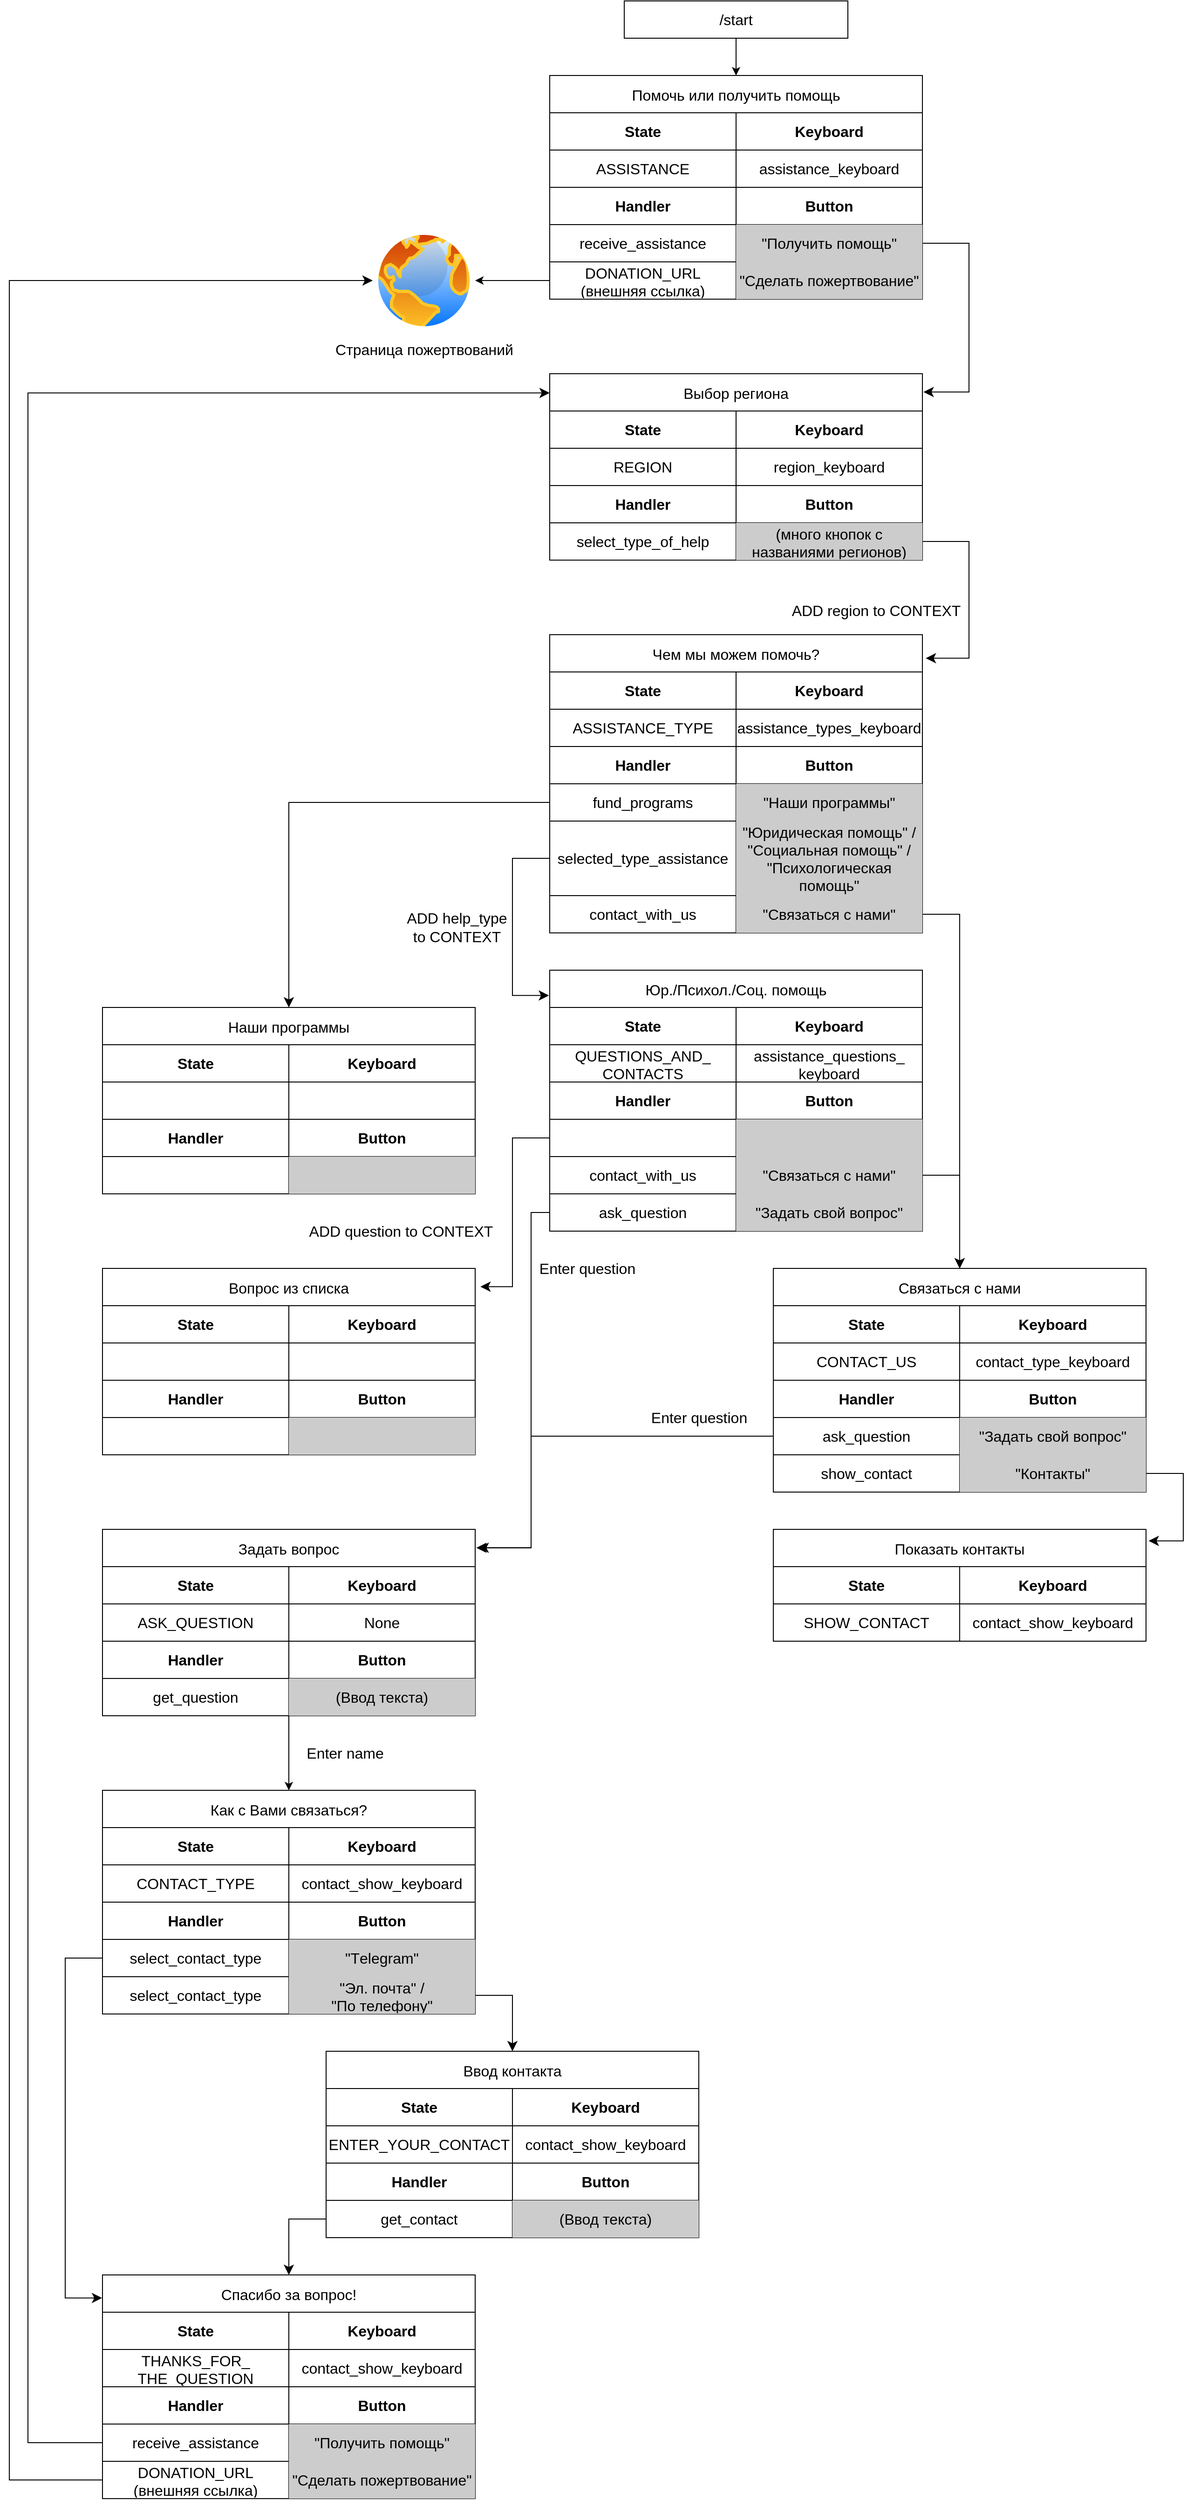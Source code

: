 <mxfile version="21.5.1" type="device">
  <diagram name="Page-1" id="81RY038E8Eg5VGqNhPM9">
    <mxGraphModel dx="1614" dy="2936" grid="1" gridSize="10" guides="1" tooltips="1" connect="1" arrows="1" fold="1" page="1" pageScale="1" pageWidth="827" pageHeight="1169" background="#ffffff" math="0" shadow="0">
      <root>
        <mxCell id="0" />
        <mxCell id="1" parent="0" />
        <mxCell id="vpYU3oq4uA13mR1AXq9y-48" value="Помочь или получить помощь" style="shape=table;startSize=40;container=1;collapsible=0;childLayout=tableLayout;fontSize=16;labelBackgroundColor=none;fontFamily=Helvetica;fillColor=none;strokeColor=#000000;fontColor=#000000;swimlaneFillColor=none;" parent="1" vertex="1">
          <mxGeometry x="360" y="-2240" width="400" height="240" as="geometry" />
        </mxCell>
        <mxCell id="vpYU3oq4uA13mR1AXq9y-49" value="" style="shape=tableRow;horizontal=0;startSize=0;swimlaneHead=0;swimlaneBody=0;strokeColor=inherit;top=0;left=0;bottom=0;right=0;collapsible=0;dropTarget=0;fillColor=none;points=[[0,0.5],[1,0.5]];portConstraint=eastwest;fontSize=16;fontColor=#000000;labelBackgroundColor=none;fontFamily=Helvetica;" parent="vpYU3oq4uA13mR1AXq9y-48" vertex="1">
          <mxGeometry y="40" width="400" height="40" as="geometry" />
        </mxCell>
        <mxCell id="vpYU3oq4uA13mR1AXq9y-50" value="&lt;div style=&quot;font-size: 16px;&quot;&gt;&lt;b style=&quot;font-size: 16px;&quot;&gt;State&lt;/b&gt;&lt;br style=&quot;font-size: 16px;&quot;&gt;&lt;/div&gt;" style="shape=partialRectangle;html=1;whiteSpace=wrap;connectable=0;strokeColor=inherit;overflow=hidden;fillColor=none;top=0;left=0;bottom=0;right=0;pointerEvents=1;fontSize=16;fontColor=#000000;labelBackgroundColor=none;fontFamily=Helvetica;" parent="vpYU3oq4uA13mR1AXq9y-49" vertex="1">
          <mxGeometry width="200" height="40" as="geometry">
            <mxRectangle width="200" height="40" as="alternateBounds" />
          </mxGeometry>
        </mxCell>
        <mxCell id="xE3HftUz3DYFyPgvWghY-1" value="&lt;b style=&quot;font-size: 16px;&quot;&gt;Keyboard&lt;/b&gt;" style="shape=partialRectangle;html=1;whiteSpace=wrap;connectable=0;strokeColor=inherit;overflow=hidden;fillColor=none;top=0;left=0;bottom=0;right=0;pointerEvents=1;fontSize=16;fontColor=#000000;labelBackgroundColor=none;fontFamily=Helvetica;" vertex="1" parent="vpYU3oq4uA13mR1AXq9y-49">
          <mxGeometry x="200" width="200" height="40" as="geometry">
            <mxRectangle width="200" height="40" as="alternateBounds" />
          </mxGeometry>
        </mxCell>
        <mxCell id="vpYU3oq4uA13mR1AXq9y-102" style="shape=tableRow;horizontal=0;startSize=0;swimlaneHead=0;swimlaneBody=0;strokeColor=inherit;top=0;left=0;bottom=0;right=0;collapsible=0;dropTarget=0;fillColor=none;points=[[0,0.5],[1,0.5]];portConstraint=eastwest;fontSize=16;fontColor=#000000;labelBackgroundColor=none;fontFamily=Helvetica;" parent="vpYU3oq4uA13mR1AXq9y-48" vertex="1">
          <mxGeometry y="80" width="400" height="40" as="geometry" />
        </mxCell>
        <mxCell id="vpYU3oq4uA13mR1AXq9y-103" value="ASSISTANCE" style="shape=partialRectangle;html=1;whiteSpace=wrap;connectable=0;strokeColor=inherit;overflow=hidden;fillColor=none;top=0;left=0;bottom=0;right=0;pointerEvents=1;fontSize=16;fontColor=#000000;labelBackgroundColor=none;fontFamily=Helvetica;" parent="vpYU3oq4uA13mR1AXq9y-102" vertex="1">
          <mxGeometry width="200" height="40" as="geometry">
            <mxRectangle width="200" height="40" as="alternateBounds" />
          </mxGeometry>
        </mxCell>
        <mxCell id="xE3HftUz3DYFyPgvWghY-2" value="assistance_keyboard" style="shape=partialRectangle;html=1;whiteSpace=wrap;connectable=0;strokeColor=inherit;overflow=hidden;fillColor=none;top=0;left=0;bottom=0;right=0;pointerEvents=1;fontSize=16;fontColor=#000000;labelBackgroundColor=none;fontFamily=Helvetica;" vertex="1" parent="vpYU3oq4uA13mR1AXq9y-102">
          <mxGeometry x="200" width="200" height="40" as="geometry">
            <mxRectangle width="200" height="40" as="alternateBounds" />
          </mxGeometry>
        </mxCell>
        <mxCell id="vpYU3oq4uA13mR1AXq9y-53" style="shape=tableRow;horizontal=0;startSize=0;swimlaneHead=0;swimlaneBody=0;strokeColor=inherit;top=0;left=0;bottom=0;right=0;collapsible=0;dropTarget=0;fillColor=none;points=[[0,0.5],[1,0.5]];portConstraint=eastwest;fontSize=16;fontColor=#000000;labelBackgroundColor=none;fontFamily=Helvetica;" parent="vpYU3oq4uA13mR1AXq9y-48" vertex="1">
          <mxGeometry y="120" width="400" height="40" as="geometry" />
        </mxCell>
        <mxCell id="vpYU3oq4uA13mR1AXq9y-54" value="&lt;b style=&quot;font-size: 16px;&quot;&gt;&lt;font style=&quot;font-size: 16px;&quot;&gt;Handler&lt;/font&gt;&lt;/b&gt;" style="shape=partialRectangle;html=1;whiteSpace=wrap;connectable=0;strokeColor=inherit;overflow=hidden;fillColor=none;top=0;left=0;bottom=0;right=0;pointerEvents=1;fontSize=16;fontColor=#000000;labelBackgroundColor=none;fontFamily=Helvetica;" parent="vpYU3oq4uA13mR1AXq9y-53" vertex="1">
          <mxGeometry width="200" height="40" as="geometry">
            <mxRectangle width="200" height="40" as="alternateBounds" />
          </mxGeometry>
        </mxCell>
        <mxCell id="xE3HftUz3DYFyPgvWghY-3" value="&lt;b style=&quot;font-size: 16px;&quot;&gt;Button&lt;/b&gt;" style="shape=partialRectangle;html=1;whiteSpace=wrap;connectable=0;strokeColor=inherit;overflow=hidden;fillColor=none;top=0;left=0;bottom=0;right=0;pointerEvents=1;fontSize=16;fontColor=#000000;labelBackgroundColor=none;fontFamily=Helvetica;" vertex="1" parent="vpYU3oq4uA13mR1AXq9y-53">
          <mxGeometry x="200" width="200" height="40" as="geometry">
            <mxRectangle width="200" height="40" as="alternateBounds" />
          </mxGeometry>
        </mxCell>
        <mxCell id="vpYU3oq4uA13mR1AXq9y-55" style="shape=tableRow;horizontal=0;startSize=0;swimlaneHead=0;swimlaneBody=0;strokeColor=inherit;top=0;left=0;bottom=0;right=0;collapsible=0;dropTarget=0;fillColor=none;points=[[0,0.5],[1,0.5]];portConstraint=eastwest;fontSize=16;fontColor=#000000;labelBackgroundColor=none;fontFamily=Helvetica;" parent="vpYU3oq4uA13mR1AXq9y-48" vertex="1">
          <mxGeometry y="160" width="400" height="40" as="geometry" />
        </mxCell>
        <mxCell id="vpYU3oq4uA13mR1AXq9y-56" value="&lt;div style=&quot;font-size: 16px;&quot;&gt;&lt;font style=&quot;font-size: 16px;&quot;&gt;receive_assistance&lt;/font&gt;&lt;/div&gt;" style="shape=partialRectangle;html=1;whiteSpace=wrap;connectable=0;strokeColor=inherit;overflow=hidden;fillColor=none;top=0;left=0;bottom=0;right=0;pointerEvents=1;fontSize=16;flipH=0;fontColor=#000000;labelBackgroundColor=none;fontFamily=Helvetica;" parent="vpYU3oq4uA13mR1AXq9y-55" vertex="1">
          <mxGeometry width="200" height="40" as="geometry">
            <mxRectangle width="200" height="40" as="alternateBounds" />
          </mxGeometry>
        </mxCell>
        <mxCell id="xE3HftUz3DYFyPgvWghY-4" value="&lt;div style=&quot;font-size: 16px;&quot;&gt;&quot;Получить помощь&quot;&lt;/div&gt;" style="shape=partialRectangle;html=1;whiteSpace=wrap;connectable=0;overflow=hidden;top=0;left=0;bottom=0;right=0;pointerEvents=1;fontSize=16;flipH=0;labelBackgroundColor=none;fontFamily=Helvetica;labelBorderColor=none;fillColor=#CCCCCC;fontColor=#000000;strokeColor=#000000;fillStyle=auto;" vertex="1" parent="vpYU3oq4uA13mR1AXq9y-55">
          <mxGeometry x="200" width="200" height="40" as="geometry">
            <mxRectangle width="200" height="40" as="alternateBounds" />
          </mxGeometry>
        </mxCell>
        <mxCell id="vpYU3oq4uA13mR1AXq9y-105" style="shape=tableRow;horizontal=0;startSize=0;swimlaneHead=0;swimlaneBody=0;strokeColor=inherit;top=0;left=0;bottom=0;right=0;collapsible=0;dropTarget=0;fillColor=none;points=[[0,0.5],[1,0.5]];portConstraint=eastwest;fontSize=16;fontColor=#000000;labelBackgroundColor=none;fontFamily=Helvetica;" parent="vpYU3oq4uA13mR1AXq9y-48" vertex="1">
          <mxGeometry y="200" width="400" height="40" as="geometry" />
        </mxCell>
        <mxCell id="vpYU3oq4uA13mR1AXq9y-106" value="DONATION_URL (внешняя ссылка)" style="shape=partialRectangle;html=1;whiteSpace=wrap;connectable=0;strokeColor=inherit;overflow=hidden;fillColor=none;top=0;left=0;bottom=0;right=0;pointerEvents=1;fontSize=16;flipH=0;fontColor=#000000;labelBackgroundColor=none;fontFamily=Helvetica;" parent="vpYU3oq4uA13mR1AXq9y-105" vertex="1">
          <mxGeometry width="200" height="40" as="geometry">
            <mxRectangle width="200" height="40" as="alternateBounds" />
          </mxGeometry>
        </mxCell>
        <mxCell id="xE3HftUz3DYFyPgvWghY-5" value="&lt;div style=&quot;font-size: 16px;&quot;&gt;&quot;Сделать пожертвование&quot;&lt;/div&gt;" style="shape=partialRectangle;html=1;whiteSpace=wrap;connectable=0;overflow=hidden;fillColor=#CCCCCC;top=0;left=0;bottom=0;right=0;pointerEvents=1;fontSize=16;flipH=0;labelBackgroundColor=none;fontFamily=Helvetica;horizontal=1;strokeColor=#000000;fontColor=#000000;gradientColor=none;" vertex="1" parent="vpYU3oq4uA13mR1AXq9y-105">
          <mxGeometry x="200" width="200" height="40" as="geometry">
            <mxRectangle width="200" height="40" as="alternateBounds" />
          </mxGeometry>
        </mxCell>
        <mxCell id="vpYU3oq4uA13mR1AXq9y-115" value="&lt;font style=&quot;font-size: 16px;&quot;&gt;Страница пожертвований&lt;/font&gt;" style="image;aspect=fixed;perimeter=ellipsePerimeter;html=1;align=center;shadow=0;dashed=0;spacingTop=3;image=img/lib/active_directory/internet_globe.svg;fontSize=16;fontColor=#000000;labelBackgroundColor=none;fontFamily=Helvetica;" parent="1" vertex="1">
          <mxGeometry x="170" y="-2075" width="110" height="110" as="geometry" />
        </mxCell>
        <mxCell id="vpYU3oq4uA13mR1AXq9y-116" value="" style="endArrow=classic;html=1;rounded=0;exitX=0;exitY=0.5;exitDx=0;exitDy=0;fontSize=16;labelBackgroundColor=none;fontColor=#000000;fontFamily=Helvetica;strokeColor=#000000;" parent="1" source="vpYU3oq4uA13mR1AXq9y-105" target="vpYU3oq4uA13mR1AXq9y-115" edge="1">
          <mxGeometry width="50" height="50" relative="1" as="geometry">
            <mxPoint x="590" y="-532" as="sourcePoint" />
            <mxPoint x="670" y="-652" as="targetPoint" />
          </mxGeometry>
        </mxCell>
        <mxCell id="vpYU3oq4uA13mR1AXq9y-189" value="&lt;font style=&quot;font-size: 16px;&quot;&gt;/start&lt;/font&gt;" style="rounded=0;whiteSpace=wrap;html=1;labelBackgroundColor=none;fillColor=none;fontColor=#000000;strokeColor=#000000;fontFamily=Helvetica;fontSize=16;" parent="1" vertex="1">
          <mxGeometry x="440" y="-2320" width="240" height="40" as="geometry" />
        </mxCell>
        <mxCell id="vpYU3oq4uA13mR1AXq9y-190" value="" style="endArrow=classic;html=1;rounded=0;exitX=0.5;exitY=1;exitDx=0;exitDy=0;entryX=0.5;entryY=0;entryDx=0;entryDy=0;fontSize=16;labelBackgroundColor=none;fontColor=#000000;fontFamily=Helvetica;strokeColor=#000000;" parent="1" source="vpYU3oq4uA13mR1AXq9y-189" target="vpYU3oq4uA13mR1AXq9y-48" edge="1">
          <mxGeometry width="50" height="50" relative="1" as="geometry">
            <mxPoint x="590" y="-532" as="sourcePoint" />
            <mxPoint x="790" y="-652" as="targetPoint" />
          </mxGeometry>
        </mxCell>
        <mxCell id="vpYU3oq4uA13mR1AXq9y-250" value="" style="endArrow=classic;html=1;rounded=0;entryX=0.5;entryY=0;entryDx=0;entryDy=0;fontSize=16;fontColor=#000000;labelBackgroundColor=none;fontFamily=Helvetica;strokeColor=#000000;" parent="1" source="xE3HftUz3DYFyPgvWghY-152" target="xE3HftUz3DYFyPgvWghY-158" edge="1">
          <mxGeometry width="50" height="50" relative="1" as="geometry">
            <mxPoint x="330" y="568" as="sourcePoint" />
            <mxPoint x="160" y="598" as="targetPoint" />
          </mxGeometry>
        </mxCell>
        <mxCell id="vpYU3oq4uA13mR1AXq9y-251" value="&lt;font style=&quot;font-size: 16px;&quot;&gt;Enter name&lt;/font&gt;" style="edgeLabel;html=1;align=center;verticalAlign=middle;resizable=0;points=[];labelBackgroundColor=none;fontColor=#000000;fontSize=16;fontFamily=Helvetica;" parent="vpYU3oq4uA13mR1AXq9y-250" vertex="1" connectable="0">
          <mxGeometry x="-0.319" y="2" relative="1" as="geometry">
            <mxPoint x="58" y="13" as="offset" />
          </mxGeometry>
        </mxCell>
        <mxCell id="vpYU3oq4uA13mR1AXq9y-254" value="" style="edgeStyle=elbowEdgeStyle;elbow=horizontal;endArrow=classic;html=1;curved=0;rounded=0;endSize=8;startSize=8;labelBackgroundColor=none;strokeColor=#000000;fontFamily=Helvetica;fontSize=16;fontColor=#000000;entryX=0;entryY=0.103;entryDx=0;entryDy=0;entryPerimeter=0;exitX=0;exitY=0.5;exitDx=0;exitDy=0;" parent="1" edge="1" target="xE3HftUz3DYFyPgvWghY-15" source="xE3HftUz3DYFyPgvWghY-184">
          <mxGeometry width="50" height="50" relative="1" as="geometry">
            <mxPoint x="40" y="1220" as="sourcePoint" />
            <mxPoint x="560" y="-741" as="targetPoint" />
            <Array as="points">
              <mxPoint x="-200" y="-330" />
            </Array>
          </mxGeometry>
        </mxCell>
        <mxCell id="vpYU3oq4uA13mR1AXq9y-257" value="" style="edgeStyle=elbowEdgeStyle;elbow=horizontal;endArrow=classic;html=1;curved=0;rounded=0;endSize=8;startSize=8;labelBackgroundColor=none;strokeColor=#000000;exitX=0;exitY=0.5;exitDx=0;exitDy=0;entryX=0;entryY=0.5;entryDx=0;entryDy=0;fontFamily=Helvetica;fontSize=16;fontColor=#000000;" parent="1" source="xE3HftUz3DYFyPgvWghY-187" target="vpYU3oq4uA13mR1AXq9y-115" edge="1">
          <mxGeometry width="50" height="50" relative="1" as="geometry">
            <mxPoint x="170" y="1499" as="sourcePoint" />
            <mxPoint x="110" y="-896" as="targetPoint" />
            <Array as="points">
              <mxPoint x="-220" y="-410" />
              <mxPoint x="-20" y="280" />
            </Array>
          </mxGeometry>
        </mxCell>
        <mxCell id="xE3HftUz3DYFyPgvWghY-15" value="Выбор региона" style="shape=table;startSize=40;container=1;collapsible=0;childLayout=tableLayout;fontSize=16;labelBackgroundColor=none;fontFamily=Helvetica;fillColor=none;strokeColor=#000000;fontColor=#000000;swimlaneFillColor=none;" vertex="1" parent="1">
          <mxGeometry x="360" y="-1920" width="400" height="200" as="geometry" />
        </mxCell>
        <mxCell id="xE3HftUz3DYFyPgvWghY-16" value="" style="shape=tableRow;horizontal=0;startSize=0;swimlaneHead=0;swimlaneBody=0;strokeColor=inherit;top=0;left=0;bottom=0;right=0;collapsible=0;dropTarget=0;fillColor=none;points=[[0,0.5],[1,0.5]];portConstraint=eastwest;fontSize=16;fontColor=#000000;labelBackgroundColor=none;fontFamily=Helvetica;" vertex="1" parent="xE3HftUz3DYFyPgvWghY-15">
          <mxGeometry y="40" width="400" height="40" as="geometry" />
        </mxCell>
        <mxCell id="xE3HftUz3DYFyPgvWghY-17" value="&lt;div style=&quot;font-size: 16px;&quot;&gt;&lt;b style=&quot;font-size: 16px;&quot;&gt;State&lt;/b&gt;&lt;br style=&quot;font-size: 16px;&quot;&gt;&lt;/div&gt;" style="shape=partialRectangle;html=1;whiteSpace=wrap;connectable=0;strokeColor=inherit;overflow=hidden;fillColor=none;top=0;left=0;bottom=0;right=0;pointerEvents=1;fontSize=16;fontColor=#000000;labelBackgroundColor=none;fontFamily=Helvetica;" vertex="1" parent="xE3HftUz3DYFyPgvWghY-16">
          <mxGeometry width="200" height="40" as="geometry">
            <mxRectangle width="200" height="40" as="alternateBounds" />
          </mxGeometry>
        </mxCell>
        <mxCell id="xE3HftUz3DYFyPgvWghY-18" value="&lt;b style=&quot;font-size: 16px;&quot;&gt;Keyboard&lt;/b&gt;" style="shape=partialRectangle;html=1;whiteSpace=wrap;connectable=0;strokeColor=inherit;overflow=hidden;fillColor=none;top=0;left=0;bottom=0;right=0;pointerEvents=1;fontSize=16;fontColor=#000000;labelBackgroundColor=none;fontFamily=Helvetica;" vertex="1" parent="xE3HftUz3DYFyPgvWghY-16">
          <mxGeometry x="200" width="200" height="40" as="geometry">
            <mxRectangle width="200" height="40" as="alternateBounds" />
          </mxGeometry>
        </mxCell>
        <mxCell id="xE3HftUz3DYFyPgvWghY-19" style="shape=tableRow;horizontal=0;startSize=0;swimlaneHead=0;swimlaneBody=0;strokeColor=inherit;top=0;left=0;bottom=0;right=0;collapsible=0;dropTarget=0;fillColor=none;points=[[0,0.5],[1,0.5]];portConstraint=eastwest;fontSize=16;fontColor=#000000;labelBackgroundColor=none;fontFamily=Helvetica;" vertex="1" parent="xE3HftUz3DYFyPgvWghY-15">
          <mxGeometry y="80" width="400" height="40" as="geometry" />
        </mxCell>
        <mxCell id="xE3HftUz3DYFyPgvWghY-20" value="REGION" style="shape=partialRectangle;html=1;whiteSpace=wrap;connectable=0;strokeColor=inherit;overflow=hidden;fillColor=none;top=0;left=0;bottom=0;right=0;pointerEvents=1;fontSize=16;fontColor=#000000;labelBackgroundColor=none;fontFamily=Helvetica;" vertex="1" parent="xE3HftUz3DYFyPgvWghY-19">
          <mxGeometry width="200" height="40" as="geometry">
            <mxRectangle width="200" height="40" as="alternateBounds" />
          </mxGeometry>
        </mxCell>
        <mxCell id="xE3HftUz3DYFyPgvWghY-21" value="region_keyboard" style="shape=partialRectangle;html=1;whiteSpace=wrap;connectable=0;strokeColor=inherit;overflow=hidden;fillColor=none;top=0;left=0;bottom=0;right=0;pointerEvents=1;fontSize=16;fontColor=#000000;labelBackgroundColor=none;fontFamily=Helvetica;" vertex="1" parent="xE3HftUz3DYFyPgvWghY-19">
          <mxGeometry x="200" width="200" height="40" as="geometry">
            <mxRectangle width="200" height="40" as="alternateBounds" />
          </mxGeometry>
        </mxCell>
        <mxCell id="xE3HftUz3DYFyPgvWghY-22" style="shape=tableRow;horizontal=0;startSize=0;swimlaneHead=0;swimlaneBody=0;strokeColor=inherit;top=0;left=0;bottom=0;right=0;collapsible=0;dropTarget=0;fillColor=none;points=[[0,0.5],[1,0.5]];portConstraint=eastwest;fontSize=16;fontColor=#000000;labelBackgroundColor=none;fontFamily=Helvetica;" vertex="1" parent="xE3HftUz3DYFyPgvWghY-15">
          <mxGeometry y="120" width="400" height="40" as="geometry" />
        </mxCell>
        <mxCell id="xE3HftUz3DYFyPgvWghY-23" value="&lt;b style=&quot;font-size: 16px;&quot;&gt;&lt;font style=&quot;font-size: 16px;&quot;&gt;Handler&lt;/font&gt;&lt;/b&gt;" style="shape=partialRectangle;html=1;whiteSpace=wrap;connectable=0;strokeColor=inherit;overflow=hidden;fillColor=none;top=0;left=0;bottom=0;right=0;pointerEvents=1;fontSize=16;fontColor=#000000;labelBackgroundColor=none;fontFamily=Helvetica;" vertex="1" parent="xE3HftUz3DYFyPgvWghY-22">
          <mxGeometry width="200" height="40" as="geometry">
            <mxRectangle width="200" height="40" as="alternateBounds" />
          </mxGeometry>
        </mxCell>
        <mxCell id="xE3HftUz3DYFyPgvWghY-24" value="&lt;b style=&quot;font-size: 16px;&quot;&gt;Button&lt;/b&gt;" style="shape=partialRectangle;html=1;whiteSpace=wrap;connectable=0;strokeColor=inherit;overflow=hidden;fillColor=none;top=0;left=0;bottom=0;right=0;pointerEvents=1;fontSize=16;fontColor=#000000;labelBackgroundColor=none;fontFamily=Helvetica;" vertex="1" parent="xE3HftUz3DYFyPgvWghY-22">
          <mxGeometry x="200" width="200" height="40" as="geometry">
            <mxRectangle width="200" height="40" as="alternateBounds" />
          </mxGeometry>
        </mxCell>
        <mxCell id="xE3HftUz3DYFyPgvWghY-25" style="shape=tableRow;horizontal=0;startSize=0;swimlaneHead=0;swimlaneBody=0;strokeColor=inherit;top=0;left=0;bottom=0;right=0;collapsible=0;dropTarget=0;fillColor=none;points=[[0,0.5],[1,0.5]];portConstraint=eastwest;fontSize=16;fontColor=#000000;labelBackgroundColor=none;fontFamily=Helvetica;" vertex="1" parent="xE3HftUz3DYFyPgvWghY-15">
          <mxGeometry y="160" width="400" height="40" as="geometry" />
        </mxCell>
        <mxCell id="xE3HftUz3DYFyPgvWghY-26" value="&lt;div style=&quot;font-size: 16px;&quot;&gt;select_type_of_help&lt;br style=&quot;font-size: 16px;&quot;&gt;&lt;/div&gt;" style="shape=partialRectangle;html=1;whiteSpace=wrap;connectable=0;strokeColor=inherit;overflow=hidden;fillColor=none;top=0;left=0;bottom=0;right=0;pointerEvents=1;fontSize=16;flipH=0;fontColor=#000000;labelBackgroundColor=none;fontFamily=Helvetica;" vertex="1" parent="xE3HftUz3DYFyPgvWghY-25">
          <mxGeometry width="200" height="40" as="geometry">
            <mxRectangle width="200" height="40" as="alternateBounds" />
          </mxGeometry>
        </mxCell>
        <mxCell id="xE3HftUz3DYFyPgvWghY-27" value="&lt;div style=&quot;font-size: 16px;&quot;&gt;(много кнопок с названиями регионов)&lt;/div&gt;" style="shape=partialRectangle;html=1;whiteSpace=wrap;connectable=0;overflow=hidden;top=0;left=0;bottom=0;right=0;pointerEvents=1;fontSize=16;flipH=0;labelBackgroundColor=none;fontFamily=Helvetica;labelBorderColor=none;fillColor=#CCCCCC;fontColor=#000000;strokeColor=#000000;fillStyle=auto;" vertex="1" parent="xE3HftUz3DYFyPgvWghY-25">
          <mxGeometry x="200" width="200" height="40" as="geometry">
            <mxRectangle width="200" height="40" as="alternateBounds" />
          </mxGeometry>
        </mxCell>
        <mxCell id="xE3HftUz3DYFyPgvWghY-31" value="" style="edgeStyle=elbowEdgeStyle;elbow=vertical;endArrow=classic;html=1;curved=0;rounded=0;endSize=8;startSize=8;exitX=1;exitY=0.5;exitDx=0;exitDy=0;entryX=1.003;entryY=0.098;entryDx=0;entryDy=0;entryPerimeter=0;strokeColor=#000000;fontSize=16;fontFamily=Helvetica;fontColor=#000000;labelBackgroundColor=none;" edge="1" parent="1" source="vpYU3oq4uA13mR1AXq9y-55" target="xE3HftUz3DYFyPgvWghY-15">
          <mxGeometry width="50" height="50" relative="1" as="geometry">
            <mxPoint x="390" y="-700" as="sourcePoint" />
            <mxPoint x="440" y="-750" as="targetPoint" />
            <Array as="points">
              <mxPoint x="810" y="-2020" />
            </Array>
          </mxGeometry>
        </mxCell>
        <mxCell id="xE3HftUz3DYFyPgvWghY-32" value="Чем мы можем помочь?" style="shape=table;startSize=40;container=1;collapsible=0;childLayout=tableLayout;fontSize=16;labelBackgroundColor=none;fontFamily=Helvetica;fillColor=none;strokeColor=#000000;fontColor=#000000;swimlaneFillColor=none;" vertex="1" parent="1">
          <mxGeometry x="360" y="-1640" width="400" height="320" as="geometry" />
        </mxCell>
        <mxCell id="xE3HftUz3DYFyPgvWghY-33" value="" style="shape=tableRow;horizontal=0;startSize=0;swimlaneHead=0;swimlaneBody=0;strokeColor=inherit;top=0;left=0;bottom=0;right=0;collapsible=0;dropTarget=0;fillColor=none;points=[[0,0.5],[1,0.5]];portConstraint=eastwest;fontSize=16;fontColor=#000000;labelBackgroundColor=none;fontFamily=Helvetica;" vertex="1" parent="xE3HftUz3DYFyPgvWghY-32">
          <mxGeometry y="40" width="400" height="40" as="geometry" />
        </mxCell>
        <mxCell id="xE3HftUz3DYFyPgvWghY-34" value="&lt;div style=&quot;font-size: 16px;&quot;&gt;&lt;b style=&quot;font-size: 16px;&quot;&gt;State&lt;/b&gt;&lt;br style=&quot;font-size: 16px;&quot;&gt;&lt;/div&gt;" style="shape=partialRectangle;html=1;whiteSpace=wrap;connectable=0;strokeColor=inherit;overflow=hidden;fillColor=none;top=0;left=0;bottom=0;right=0;pointerEvents=1;fontSize=16;fontColor=#000000;labelBackgroundColor=none;fontFamily=Helvetica;" vertex="1" parent="xE3HftUz3DYFyPgvWghY-33">
          <mxGeometry width="200" height="40" as="geometry">
            <mxRectangle width="200" height="40" as="alternateBounds" />
          </mxGeometry>
        </mxCell>
        <mxCell id="xE3HftUz3DYFyPgvWghY-35" value="&lt;b style=&quot;font-size: 16px;&quot;&gt;Keyboard&lt;/b&gt;" style="shape=partialRectangle;html=1;whiteSpace=wrap;connectable=0;strokeColor=inherit;overflow=hidden;fillColor=none;top=0;left=0;bottom=0;right=0;pointerEvents=1;fontSize=16;fontColor=#000000;labelBackgroundColor=none;fontFamily=Helvetica;" vertex="1" parent="xE3HftUz3DYFyPgvWghY-33">
          <mxGeometry x="200" width="200" height="40" as="geometry">
            <mxRectangle width="200" height="40" as="alternateBounds" />
          </mxGeometry>
        </mxCell>
        <mxCell id="xE3HftUz3DYFyPgvWghY-36" style="shape=tableRow;horizontal=0;startSize=0;swimlaneHead=0;swimlaneBody=0;strokeColor=inherit;top=0;left=0;bottom=0;right=0;collapsible=0;dropTarget=0;fillColor=none;points=[[0,0.5],[1,0.5]];portConstraint=eastwest;fontSize=16;fontColor=#000000;labelBackgroundColor=none;fontFamily=Helvetica;" vertex="1" parent="xE3HftUz3DYFyPgvWghY-32">
          <mxGeometry y="80" width="400" height="40" as="geometry" />
        </mxCell>
        <mxCell id="xE3HftUz3DYFyPgvWghY-37" value="ASSISTANCE_TYPE" style="shape=partialRectangle;html=1;whiteSpace=wrap;connectable=0;strokeColor=inherit;overflow=hidden;fillColor=none;top=0;left=0;bottom=0;right=0;pointerEvents=1;fontSize=16;fontColor=#000000;labelBackgroundColor=none;fontFamily=Helvetica;" vertex="1" parent="xE3HftUz3DYFyPgvWghY-36">
          <mxGeometry width="200" height="40" as="geometry">
            <mxRectangle width="200" height="40" as="alternateBounds" />
          </mxGeometry>
        </mxCell>
        <mxCell id="xE3HftUz3DYFyPgvWghY-38" value="assistance_types_keyboard" style="shape=partialRectangle;html=1;whiteSpace=wrap;connectable=0;strokeColor=inherit;overflow=hidden;fillColor=none;top=0;left=0;bottom=0;right=0;pointerEvents=1;fontSize=16;fontColor=#000000;labelBackgroundColor=none;fontFamily=Helvetica;" vertex="1" parent="xE3HftUz3DYFyPgvWghY-36">
          <mxGeometry x="200" width="200" height="40" as="geometry">
            <mxRectangle width="200" height="40" as="alternateBounds" />
          </mxGeometry>
        </mxCell>
        <mxCell id="xE3HftUz3DYFyPgvWghY-39" style="shape=tableRow;horizontal=0;startSize=0;swimlaneHead=0;swimlaneBody=0;strokeColor=inherit;top=0;left=0;bottom=0;right=0;collapsible=0;dropTarget=0;fillColor=none;points=[[0,0.5],[1,0.5]];portConstraint=eastwest;fontSize=16;fontColor=#000000;labelBackgroundColor=none;fontFamily=Helvetica;" vertex="1" parent="xE3HftUz3DYFyPgvWghY-32">
          <mxGeometry y="120" width="400" height="40" as="geometry" />
        </mxCell>
        <mxCell id="xE3HftUz3DYFyPgvWghY-40" value="&lt;b style=&quot;font-size: 16px;&quot;&gt;&lt;font style=&quot;font-size: 16px;&quot;&gt;Handler&lt;/font&gt;&lt;/b&gt;" style="shape=partialRectangle;html=1;whiteSpace=wrap;connectable=0;strokeColor=inherit;overflow=hidden;fillColor=none;top=0;left=0;bottom=0;right=0;pointerEvents=1;fontSize=16;fontColor=#000000;labelBackgroundColor=none;fontFamily=Helvetica;" vertex="1" parent="xE3HftUz3DYFyPgvWghY-39">
          <mxGeometry width="200" height="40" as="geometry">
            <mxRectangle width="200" height="40" as="alternateBounds" />
          </mxGeometry>
        </mxCell>
        <mxCell id="xE3HftUz3DYFyPgvWghY-41" value="&lt;b style=&quot;font-size: 16px;&quot;&gt;Button&lt;/b&gt;" style="shape=partialRectangle;html=1;whiteSpace=wrap;connectable=0;strokeColor=inherit;overflow=hidden;fillColor=none;top=0;left=0;bottom=0;right=0;pointerEvents=1;fontSize=16;fontColor=#000000;labelBackgroundColor=none;fontFamily=Helvetica;" vertex="1" parent="xE3HftUz3DYFyPgvWghY-39">
          <mxGeometry x="200" width="200" height="40" as="geometry">
            <mxRectangle width="200" height="40" as="alternateBounds" />
          </mxGeometry>
        </mxCell>
        <mxCell id="xE3HftUz3DYFyPgvWghY-42" style="shape=tableRow;horizontal=0;startSize=0;swimlaneHead=0;swimlaneBody=0;strokeColor=inherit;top=0;left=0;bottom=0;right=0;collapsible=0;dropTarget=0;fillColor=none;points=[[0,0.5],[1,0.5]];portConstraint=eastwest;fontSize=16;fontColor=#000000;labelBackgroundColor=none;fontFamily=Helvetica;" vertex="1" parent="xE3HftUz3DYFyPgvWghY-32">
          <mxGeometry y="160" width="400" height="40" as="geometry" />
        </mxCell>
        <mxCell id="xE3HftUz3DYFyPgvWghY-43" value="&lt;div style=&quot;font-size: 16px;&quot;&gt;fund_programs&lt;br style=&quot;font-size: 16px;&quot;&gt;&lt;/div&gt;" style="shape=partialRectangle;html=1;whiteSpace=wrap;connectable=0;strokeColor=inherit;overflow=hidden;fillColor=none;top=0;left=0;bottom=0;right=0;pointerEvents=1;fontSize=16;flipH=0;fontColor=#000000;labelBackgroundColor=none;fontFamily=Helvetica;" vertex="1" parent="xE3HftUz3DYFyPgvWghY-42">
          <mxGeometry width="200" height="40" as="geometry">
            <mxRectangle width="200" height="40" as="alternateBounds" />
          </mxGeometry>
        </mxCell>
        <mxCell id="xE3HftUz3DYFyPgvWghY-44" value="&lt;div style=&quot;font-size: 16px;&quot;&gt;&lt;div style=&quot;font-size: 16px;&quot;&gt;&lt;font style=&quot;font-size: 16px;&quot;&gt;&quot;Наши программы&quot;&lt;/font&gt;&lt;/div&gt;&lt;/div&gt;" style="shape=partialRectangle;html=1;whiteSpace=wrap;connectable=0;overflow=hidden;top=0;left=0;bottom=0;right=0;pointerEvents=1;fontSize=16;flipH=0;labelBackgroundColor=none;fontFamily=Helvetica;labelBorderColor=none;fillColor=#CCCCCC;fontColor=#000000;strokeColor=#000000;fillStyle=auto;" vertex="1" parent="xE3HftUz3DYFyPgvWghY-42">
          <mxGeometry x="200" width="200" height="40" as="geometry">
            <mxRectangle width="200" height="40" as="alternateBounds" />
          </mxGeometry>
        </mxCell>
        <mxCell id="xE3HftUz3DYFyPgvWghY-48" style="shape=tableRow;horizontal=0;startSize=0;swimlaneHead=0;swimlaneBody=0;strokeColor=inherit;top=0;left=0;bottom=0;right=0;collapsible=0;dropTarget=0;fillColor=none;points=[[0,0.5],[1,0.5]];portConstraint=eastwest;fontSize=16;fontColor=#000000;labelBackgroundColor=none;fontFamily=Helvetica;" vertex="1" parent="xE3HftUz3DYFyPgvWghY-32">
          <mxGeometry y="200" width="400" height="80" as="geometry" />
        </mxCell>
        <mxCell id="xE3HftUz3DYFyPgvWghY-49" value="selected_type_assistance" style="shape=partialRectangle;html=1;whiteSpace=wrap;connectable=0;strokeColor=inherit;overflow=hidden;fillColor=none;top=0;left=0;bottom=0;right=0;pointerEvents=1;fontSize=16;flipH=0;fontColor=#000000;labelBackgroundColor=none;fontFamily=Helvetica;" vertex="1" parent="xE3HftUz3DYFyPgvWghY-48">
          <mxGeometry width="200" height="80" as="geometry">
            <mxRectangle width="200" height="80" as="alternateBounds" />
          </mxGeometry>
        </mxCell>
        <mxCell id="xE3HftUz3DYFyPgvWghY-50" value="&lt;div style=&quot;font-size: 16px;&quot;&gt;&quot;Юридическая помощь&quot; /&lt;/div&gt;&lt;div style=&quot;font-size: 16px;&quot;&gt;&lt;span style=&quot;font-size: 16px;&quot;&gt;&quot;Социальная помощь&quot; /&lt;/span&gt;&lt;/div&gt;&lt;div style=&quot;font-size: 16px;&quot;&gt;&lt;span style=&quot;font-size: 16px;&quot;&gt;&quot;Психологическая помощь&quot;&lt;/span&gt;&lt;span style=&quot;font-size: 16px;&quot;&gt;&lt;br style=&quot;font-size: 16px;&quot;&gt;&lt;/span&gt;&lt;/div&gt;" style="shape=partialRectangle;html=1;whiteSpace=wrap;connectable=0;overflow=hidden;top=0;left=0;bottom=0;right=0;pointerEvents=1;fontSize=16;flipH=0;labelBackgroundColor=none;fontFamily=Helvetica;labelBorderColor=none;fillColor=#CCCCCC;fontColor=#000000;strokeColor=#000000;fillStyle=auto;" vertex="1" parent="xE3HftUz3DYFyPgvWghY-48">
          <mxGeometry x="200" width="200" height="80" as="geometry">
            <mxRectangle width="200" height="80" as="alternateBounds" />
          </mxGeometry>
        </mxCell>
        <mxCell id="xE3HftUz3DYFyPgvWghY-45" style="shape=tableRow;horizontal=0;startSize=0;swimlaneHead=0;swimlaneBody=0;strokeColor=inherit;top=0;left=0;bottom=0;right=0;collapsible=0;dropTarget=0;fillColor=none;points=[[0,0.5],[1,0.5]];portConstraint=eastwest;fontSize=16;fontColor=#000000;labelBackgroundColor=none;fontFamily=Helvetica;" vertex="1" parent="xE3HftUz3DYFyPgvWghY-32">
          <mxGeometry y="280" width="400" height="40" as="geometry" />
        </mxCell>
        <mxCell id="xE3HftUz3DYFyPgvWghY-46" value="contact_with_us" style="shape=partialRectangle;html=1;whiteSpace=wrap;connectable=0;strokeColor=inherit;overflow=hidden;fillColor=none;top=0;left=0;bottom=0;right=0;pointerEvents=1;fontSize=16;flipH=0;fontColor=#000000;labelBackgroundColor=none;fontFamily=Helvetica;" vertex="1" parent="xE3HftUz3DYFyPgvWghY-45">
          <mxGeometry width="200" height="40" as="geometry">
            <mxRectangle width="200" height="40" as="alternateBounds" />
          </mxGeometry>
        </mxCell>
        <mxCell id="xE3HftUz3DYFyPgvWghY-47" value="&lt;div style=&quot;font-size: 16px;&quot;&gt;&quot;Связаться с нами&quot;&lt;/div&gt;" style="shape=partialRectangle;html=1;whiteSpace=wrap;connectable=0;overflow=hidden;top=0;left=0;bottom=0;right=0;pointerEvents=1;fontSize=16;flipH=0;labelBackgroundColor=none;fontFamily=Helvetica;labelBorderColor=none;fillColor=#CCCCCC;fontColor=#000000;strokeColor=#000000;fillStyle=auto;" vertex="1" parent="xE3HftUz3DYFyPgvWghY-45">
          <mxGeometry x="200" width="200" height="40" as="geometry">
            <mxRectangle width="200" height="40" as="alternateBounds" />
          </mxGeometry>
        </mxCell>
        <mxCell id="xE3HftUz3DYFyPgvWghY-52" value="" style="edgeStyle=elbowEdgeStyle;elbow=horizontal;endArrow=classic;html=1;curved=0;rounded=0;endSize=8;startSize=8;exitX=1;exitY=0.5;exitDx=0;exitDy=0;entryX=1.009;entryY=0.079;entryDx=0;entryDy=0;entryPerimeter=0;strokeColor=#000000;fontSize=16;fontFamily=Helvetica;fontColor=#000000;labelBackgroundColor=none;" edge="1" parent="1" source="xE3HftUz3DYFyPgvWghY-25" target="xE3HftUz3DYFyPgvWghY-32">
          <mxGeometry width="50" height="50" relative="1" as="geometry">
            <mxPoint x="650" y="-2050" as="sourcePoint" />
            <mxPoint x="651" y="-1890" as="targetPoint" />
            <Array as="points">
              <mxPoint x="810" y="-1680" />
            </Array>
          </mxGeometry>
        </mxCell>
        <mxCell id="xE3HftUz3DYFyPgvWghY-53" value="&lt;font style=&quot;font-size: 16px;&quot;&gt;ADD&amp;nbsp;region to CONTEXT&lt;/font&gt;" style="edgeLabel;html=1;align=center;verticalAlign=middle;resizable=0;points=[];labelBackgroundColor=none;fontColor=#000000;fontSize=16;fontFamily=Helvetica;" vertex="1" connectable="0" parent="xE3HftUz3DYFyPgvWghY-52">
          <mxGeometry x="0.022" y="2" relative="1" as="geometry">
            <mxPoint x="-102" y="10" as="offset" />
          </mxGeometry>
        </mxCell>
        <mxCell id="xE3HftUz3DYFyPgvWghY-54" value="Наши программы" style="shape=table;startSize=40;container=1;collapsible=0;childLayout=tableLayout;fontSize=16;labelBackgroundColor=none;fontFamily=Helvetica;fillColor=none;strokeColor=#000000;fontColor=#000000;swimlaneFillColor=none;" vertex="1" parent="1">
          <mxGeometry x="-120" y="-1240" width="400" height="200" as="geometry" />
        </mxCell>
        <mxCell id="xE3HftUz3DYFyPgvWghY-55" value="" style="shape=tableRow;horizontal=0;startSize=0;swimlaneHead=0;swimlaneBody=0;strokeColor=inherit;top=0;left=0;bottom=0;right=0;collapsible=0;dropTarget=0;fillColor=none;points=[[0,0.5],[1,0.5]];portConstraint=eastwest;fontSize=16;fontColor=#000000;labelBackgroundColor=none;fontFamily=Helvetica;" vertex="1" parent="xE3HftUz3DYFyPgvWghY-54">
          <mxGeometry y="40" width="400" height="40" as="geometry" />
        </mxCell>
        <mxCell id="xE3HftUz3DYFyPgvWghY-56" value="&lt;div style=&quot;font-size: 16px;&quot;&gt;&lt;b style=&quot;font-size: 16px;&quot;&gt;State&lt;/b&gt;&lt;br style=&quot;font-size: 16px;&quot;&gt;&lt;/div&gt;" style="shape=partialRectangle;html=1;whiteSpace=wrap;connectable=0;strokeColor=inherit;overflow=hidden;fillColor=none;top=0;left=0;bottom=0;right=0;pointerEvents=1;fontSize=16;fontColor=#000000;labelBackgroundColor=none;fontFamily=Helvetica;" vertex="1" parent="xE3HftUz3DYFyPgvWghY-55">
          <mxGeometry width="200" height="40" as="geometry">
            <mxRectangle width="200" height="40" as="alternateBounds" />
          </mxGeometry>
        </mxCell>
        <mxCell id="xE3HftUz3DYFyPgvWghY-57" value="&lt;b style=&quot;font-size: 16px;&quot;&gt;Keyboard&lt;/b&gt;" style="shape=partialRectangle;html=1;whiteSpace=wrap;connectable=0;strokeColor=inherit;overflow=hidden;fillColor=none;top=0;left=0;bottom=0;right=0;pointerEvents=1;fontSize=16;fontColor=#000000;labelBackgroundColor=none;fontFamily=Helvetica;" vertex="1" parent="xE3HftUz3DYFyPgvWghY-55">
          <mxGeometry x="200" width="200" height="40" as="geometry">
            <mxRectangle width="200" height="40" as="alternateBounds" />
          </mxGeometry>
        </mxCell>
        <mxCell id="xE3HftUz3DYFyPgvWghY-58" style="shape=tableRow;horizontal=0;startSize=0;swimlaneHead=0;swimlaneBody=0;strokeColor=inherit;top=0;left=0;bottom=0;right=0;collapsible=0;dropTarget=0;fillColor=none;points=[[0,0.5],[1,0.5]];portConstraint=eastwest;fontSize=16;fontColor=#000000;labelBackgroundColor=none;fontFamily=Helvetica;" vertex="1" parent="xE3HftUz3DYFyPgvWghY-54">
          <mxGeometry y="80" width="400" height="40" as="geometry" />
        </mxCell>
        <mxCell id="xE3HftUz3DYFyPgvWghY-59" value="" style="shape=partialRectangle;html=1;whiteSpace=wrap;connectable=0;strokeColor=inherit;overflow=hidden;fillColor=none;top=0;left=0;bottom=0;right=0;pointerEvents=1;fontSize=16;fontColor=#000000;labelBackgroundColor=none;fontFamily=Helvetica;" vertex="1" parent="xE3HftUz3DYFyPgvWghY-58">
          <mxGeometry width="200" height="40" as="geometry">
            <mxRectangle width="200" height="40" as="alternateBounds" />
          </mxGeometry>
        </mxCell>
        <mxCell id="xE3HftUz3DYFyPgvWghY-60" value="" style="shape=partialRectangle;html=1;whiteSpace=wrap;connectable=0;strokeColor=inherit;overflow=hidden;fillColor=none;top=0;left=0;bottom=0;right=0;pointerEvents=1;fontSize=16;fontColor=#000000;labelBackgroundColor=none;fontFamily=Helvetica;" vertex="1" parent="xE3HftUz3DYFyPgvWghY-58">
          <mxGeometry x="200" width="200" height="40" as="geometry">
            <mxRectangle width="200" height="40" as="alternateBounds" />
          </mxGeometry>
        </mxCell>
        <mxCell id="xE3HftUz3DYFyPgvWghY-61" style="shape=tableRow;horizontal=0;startSize=0;swimlaneHead=0;swimlaneBody=0;strokeColor=inherit;top=0;left=0;bottom=0;right=0;collapsible=0;dropTarget=0;fillColor=none;points=[[0,0.5],[1,0.5]];portConstraint=eastwest;fontSize=16;fontColor=#000000;labelBackgroundColor=none;fontFamily=Helvetica;" vertex="1" parent="xE3HftUz3DYFyPgvWghY-54">
          <mxGeometry y="120" width="400" height="40" as="geometry" />
        </mxCell>
        <mxCell id="xE3HftUz3DYFyPgvWghY-62" value="&lt;b style=&quot;font-size: 16px;&quot;&gt;&lt;font style=&quot;font-size: 16px;&quot;&gt;Handler&lt;/font&gt;&lt;/b&gt;" style="shape=partialRectangle;html=1;whiteSpace=wrap;connectable=0;strokeColor=inherit;overflow=hidden;fillColor=none;top=0;left=0;bottom=0;right=0;pointerEvents=1;fontSize=16;fontColor=#000000;labelBackgroundColor=none;fontFamily=Helvetica;" vertex="1" parent="xE3HftUz3DYFyPgvWghY-61">
          <mxGeometry width="200" height="40" as="geometry">
            <mxRectangle width="200" height="40" as="alternateBounds" />
          </mxGeometry>
        </mxCell>
        <mxCell id="xE3HftUz3DYFyPgvWghY-63" value="&lt;b style=&quot;font-size: 16px;&quot;&gt;Button&lt;/b&gt;" style="shape=partialRectangle;html=1;whiteSpace=wrap;connectable=0;strokeColor=inherit;overflow=hidden;fillColor=none;top=0;left=0;bottom=0;right=0;pointerEvents=1;fontSize=16;fontColor=#000000;labelBackgroundColor=none;fontFamily=Helvetica;" vertex="1" parent="xE3HftUz3DYFyPgvWghY-61">
          <mxGeometry x="200" width="200" height="40" as="geometry">
            <mxRectangle width="200" height="40" as="alternateBounds" />
          </mxGeometry>
        </mxCell>
        <mxCell id="xE3HftUz3DYFyPgvWghY-64" style="shape=tableRow;horizontal=0;startSize=0;swimlaneHead=0;swimlaneBody=0;strokeColor=inherit;top=0;left=0;bottom=0;right=0;collapsible=0;dropTarget=0;fillColor=none;points=[[0,0.5],[1,0.5]];portConstraint=eastwest;fontSize=16;fontColor=#000000;labelBackgroundColor=none;fontFamily=Helvetica;" vertex="1" parent="xE3HftUz3DYFyPgvWghY-54">
          <mxGeometry y="160" width="400" height="40" as="geometry" />
        </mxCell>
        <mxCell id="xE3HftUz3DYFyPgvWghY-65" value="&lt;div style=&quot;font-size: 16px;&quot;&gt;&lt;br style=&quot;font-size: 16px;&quot;&gt;&lt;/div&gt;" style="shape=partialRectangle;html=1;whiteSpace=wrap;connectable=0;strokeColor=inherit;overflow=hidden;fillColor=none;top=0;left=0;bottom=0;right=0;pointerEvents=1;fontSize=16;flipH=0;fontColor=#000000;labelBackgroundColor=none;fontFamily=Helvetica;" vertex="1" parent="xE3HftUz3DYFyPgvWghY-64">
          <mxGeometry width="200" height="40" as="geometry">
            <mxRectangle width="200" height="40" as="alternateBounds" />
          </mxGeometry>
        </mxCell>
        <mxCell id="xE3HftUz3DYFyPgvWghY-66" value="&lt;div style=&quot;font-size: 16px;&quot;&gt;&lt;div style=&quot;font-size: 16px;&quot;&gt;&lt;br style=&quot;font-size: 16px;&quot;&gt;&lt;/div&gt;&lt;/div&gt;" style="shape=partialRectangle;html=1;whiteSpace=wrap;connectable=0;overflow=hidden;top=0;left=0;bottom=0;right=0;pointerEvents=1;fontSize=16;flipH=0;labelBackgroundColor=none;fontFamily=Helvetica;labelBorderColor=none;fillColor=#CCCCCC;fontColor=#000000;strokeColor=#000000;fillStyle=auto;" vertex="1" parent="xE3HftUz3DYFyPgvWghY-64">
          <mxGeometry x="200" width="200" height="40" as="geometry">
            <mxRectangle width="200" height="40" as="alternateBounds" />
          </mxGeometry>
        </mxCell>
        <mxCell id="xE3HftUz3DYFyPgvWghY-74" value="" style="edgeStyle=segmentEdgeStyle;endArrow=classic;html=1;curved=0;rounded=0;endSize=8;startSize=8;entryX=0.5;entryY=0;entryDx=0;entryDy=0;exitX=0;exitY=0.5;exitDx=0;exitDy=0;strokeColor=#000000;labelBackgroundColor=none;fontColor=#000000;fontSize=16;fontFamily=Helvetica;" edge="1" parent="1" source="xE3HftUz3DYFyPgvWghY-42" target="xE3HftUz3DYFyPgvWghY-54">
          <mxGeometry width="50" height="50" relative="1" as="geometry">
            <mxPoint x="330" y="-1390" as="sourcePoint" />
            <mxPoint x="380" y="-1440" as="targetPoint" />
          </mxGeometry>
        </mxCell>
        <mxCell id="xE3HftUz3DYFyPgvWghY-75" value="Юр./Психол./Соц. помощь" style="shape=table;startSize=40;container=1;collapsible=0;childLayout=tableLayout;fontSize=16;labelBackgroundColor=none;fontFamily=Helvetica;fillColor=none;strokeColor=#000000;fontColor=#000000;swimlaneFillColor=none;" vertex="1" parent="1">
          <mxGeometry x="360" y="-1280" width="400" height="280" as="geometry" />
        </mxCell>
        <mxCell id="xE3HftUz3DYFyPgvWghY-76" value="" style="shape=tableRow;horizontal=0;startSize=0;swimlaneHead=0;swimlaneBody=0;strokeColor=inherit;top=0;left=0;bottom=0;right=0;collapsible=0;dropTarget=0;fillColor=none;points=[[0,0.5],[1,0.5]];portConstraint=eastwest;fontSize=16;fontColor=#000000;labelBackgroundColor=none;fontFamily=Helvetica;" vertex="1" parent="xE3HftUz3DYFyPgvWghY-75">
          <mxGeometry y="40" width="400" height="40" as="geometry" />
        </mxCell>
        <mxCell id="xE3HftUz3DYFyPgvWghY-77" value="&lt;div style=&quot;font-size: 16px;&quot;&gt;&lt;b style=&quot;font-size: 16px;&quot;&gt;State&lt;/b&gt;&lt;br style=&quot;font-size: 16px;&quot;&gt;&lt;/div&gt;" style="shape=partialRectangle;html=1;whiteSpace=wrap;connectable=0;strokeColor=inherit;overflow=hidden;fillColor=none;top=0;left=0;bottom=0;right=0;pointerEvents=1;fontSize=16;fontColor=#000000;labelBackgroundColor=none;fontFamily=Helvetica;" vertex="1" parent="xE3HftUz3DYFyPgvWghY-76">
          <mxGeometry width="200" height="40" as="geometry">
            <mxRectangle width="200" height="40" as="alternateBounds" />
          </mxGeometry>
        </mxCell>
        <mxCell id="xE3HftUz3DYFyPgvWghY-78" value="&lt;b style=&quot;font-size: 16px;&quot;&gt;Keyboard&lt;/b&gt;" style="shape=partialRectangle;html=1;whiteSpace=wrap;connectable=0;strokeColor=inherit;overflow=hidden;fillColor=none;top=0;left=0;bottom=0;right=0;pointerEvents=1;fontSize=16;fontColor=#000000;labelBackgroundColor=none;fontFamily=Helvetica;" vertex="1" parent="xE3HftUz3DYFyPgvWghY-76">
          <mxGeometry x="200" width="200" height="40" as="geometry">
            <mxRectangle width="200" height="40" as="alternateBounds" />
          </mxGeometry>
        </mxCell>
        <mxCell id="xE3HftUz3DYFyPgvWghY-79" style="shape=tableRow;horizontal=0;startSize=0;swimlaneHead=0;swimlaneBody=0;strokeColor=inherit;top=0;left=0;bottom=0;right=0;collapsible=0;dropTarget=0;fillColor=none;points=[[0,0.5],[1,0.5]];portConstraint=eastwest;fontSize=16;fontColor=#000000;labelBackgroundColor=none;fontFamily=Helvetica;" vertex="1" parent="xE3HftUz3DYFyPgvWghY-75">
          <mxGeometry y="80" width="400" height="40" as="geometry" />
        </mxCell>
        <mxCell id="xE3HftUz3DYFyPgvWghY-80" value="&lt;div style=&quot;font-size: 16px;&quot;&gt;&lt;span style=&quot;font-size: 16px;&quot;&gt;QUESTIONS_AND_&lt;/span&gt;&lt;/div&gt;&lt;div style=&quot;font-size: 16px;&quot;&gt;&lt;span style=&quot;font-size: 16px;&quot;&gt;CONTACTS&lt;/span&gt;&lt;br style=&quot;font-size: 16px;&quot;&gt;&lt;/div&gt;" style="shape=partialRectangle;html=1;whiteSpace=wrap;connectable=0;strokeColor=inherit;overflow=hidden;fillColor=none;top=0;left=0;bottom=0;right=0;pointerEvents=1;fontSize=16;fontColor=#000000;labelBackgroundColor=none;fontFamily=Helvetica;" vertex="1" parent="xE3HftUz3DYFyPgvWghY-79">
          <mxGeometry width="200" height="40" as="geometry">
            <mxRectangle width="200" height="40" as="alternateBounds" />
          </mxGeometry>
        </mxCell>
        <mxCell id="xE3HftUz3DYFyPgvWghY-81" value="assistance_questions_&lt;br style=&quot;font-size: 16px;&quot;&gt;keyboard" style="shape=partialRectangle;html=1;whiteSpace=wrap;connectable=0;strokeColor=inherit;overflow=hidden;fillColor=none;top=0;left=0;bottom=0;right=0;pointerEvents=1;fontSize=16;fontColor=#000000;labelBackgroundColor=none;fontFamily=Helvetica;" vertex="1" parent="xE3HftUz3DYFyPgvWghY-79">
          <mxGeometry x="200" width="200" height="40" as="geometry">
            <mxRectangle width="200" height="40" as="alternateBounds" />
          </mxGeometry>
        </mxCell>
        <mxCell id="xE3HftUz3DYFyPgvWghY-82" style="shape=tableRow;horizontal=0;startSize=0;swimlaneHead=0;swimlaneBody=0;strokeColor=inherit;top=0;left=0;bottom=0;right=0;collapsible=0;dropTarget=0;fillColor=none;points=[[0,0.5],[1,0.5]];portConstraint=eastwest;fontSize=16;fontColor=#000000;labelBackgroundColor=none;fontFamily=Helvetica;" vertex="1" parent="xE3HftUz3DYFyPgvWghY-75">
          <mxGeometry y="120" width="400" height="40" as="geometry" />
        </mxCell>
        <mxCell id="xE3HftUz3DYFyPgvWghY-83" value="&lt;b style=&quot;font-size: 16px;&quot;&gt;&lt;font style=&quot;font-size: 16px;&quot;&gt;Handler&lt;/font&gt;&lt;/b&gt;" style="shape=partialRectangle;html=1;whiteSpace=wrap;connectable=0;strokeColor=inherit;overflow=hidden;fillColor=none;top=0;left=0;bottom=0;right=0;pointerEvents=1;fontSize=16;fontColor=#000000;labelBackgroundColor=none;fontFamily=Helvetica;" vertex="1" parent="xE3HftUz3DYFyPgvWghY-82">
          <mxGeometry width="200" height="40" as="geometry">
            <mxRectangle width="200" height="40" as="alternateBounds" />
          </mxGeometry>
        </mxCell>
        <mxCell id="xE3HftUz3DYFyPgvWghY-84" value="&lt;b style=&quot;font-size: 16px;&quot;&gt;Button&lt;/b&gt;" style="shape=partialRectangle;html=1;whiteSpace=wrap;connectable=0;strokeColor=inherit;overflow=hidden;fillColor=none;top=0;left=0;bottom=0;right=0;pointerEvents=1;fontSize=16;fontColor=#000000;labelBackgroundColor=none;fontFamily=Helvetica;" vertex="1" parent="xE3HftUz3DYFyPgvWghY-82">
          <mxGeometry x="200" width="200" height="40" as="geometry">
            <mxRectangle width="200" height="40" as="alternateBounds" />
          </mxGeometry>
        </mxCell>
        <mxCell id="xE3HftUz3DYFyPgvWghY-85" style="shape=tableRow;horizontal=0;startSize=0;swimlaneHead=0;swimlaneBody=0;strokeColor=inherit;top=0;left=0;bottom=0;right=0;collapsible=0;dropTarget=0;fillColor=none;points=[[0,0.5],[1,0.5]];portConstraint=eastwest;fontSize=16;fontColor=#000000;labelBackgroundColor=none;fontFamily=Helvetica;" vertex="1" parent="xE3HftUz3DYFyPgvWghY-75">
          <mxGeometry y="160" width="400" height="40" as="geometry" />
        </mxCell>
        <mxCell id="xE3HftUz3DYFyPgvWghY-86" value="&lt;div style=&quot;font-size: 16px;&quot;&gt;&lt;br style=&quot;font-size: 16px;&quot;&gt;&lt;/div&gt;" style="shape=partialRectangle;html=1;whiteSpace=wrap;connectable=0;strokeColor=inherit;overflow=hidden;fillColor=none;top=0;left=0;bottom=0;right=0;pointerEvents=1;fontSize=16;flipH=0;fontColor=#000000;labelBackgroundColor=none;fontFamily=Helvetica;" vertex="1" parent="xE3HftUz3DYFyPgvWghY-85">
          <mxGeometry width="200" height="40" as="geometry">
            <mxRectangle width="200" height="40" as="alternateBounds" />
          </mxGeometry>
        </mxCell>
        <mxCell id="xE3HftUz3DYFyPgvWghY-87" value="&lt;div style=&quot;font-size: 16px;&quot;&gt;&lt;div style=&quot;font-size: 16px;&quot;&gt;&lt;br style=&quot;font-size: 16px;&quot;&gt;&lt;/div&gt;&lt;/div&gt;" style="shape=partialRectangle;html=1;whiteSpace=wrap;connectable=0;overflow=hidden;top=0;left=0;bottom=0;right=0;pointerEvents=1;fontSize=16;flipH=0;labelBackgroundColor=none;fontFamily=Helvetica;labelBorderColor=none;fillColor=#CCCCCC;fontColor=#000000;strokeColor=#000000;fillStyle=auto;" vertex="1" parent="xE3HftUz3DYFyPgvWghY-85">
          <mxGeometry x="200" width="200" height="40" as="geometry">
            <mxRectangle width="200" height="40" as="alternateBounds" />
          </mxGeometry>
        </mxCell>
        <mxCell id="xE3HftUz3DYFyPgvWghY-103" style="shape=tableRow;horizontal=0;startSize=0;swimlaneHead=0;swimlaneBody=0;strokeColor=inherit;top=0;left=0;bottom=0;right=0;collapsible=0;dropTarget=0;fillColor=none;points=[[0,0.5],[1,0.5]];portConstraint=eastwest;fontSize=16;fontColor=#000000;labelBackgroundColor=none;fontFamily=Helvetica;" vertex="1" parent="xE3HftUz3DYFyPgvWghY-75">
          <mxGeometry y="200" width="400" height="40" as="geometry" />
        </mxCell>
        <mxCell id="xE3HftUz3DYFyPgvWghY-104" value="contact_with_us" style="shape=partialRectangle;html=1;whiteSpace=wrap;connectable=0;strokeColor=inherit;overflow=hidden;fillColor=none;top=0;left=0;bottom=0;right=0;pointerEvents=1;fontSize=16;flipH=0;fontColor=#000000;labelBackgroundColor=none;fontFamily=Helvetica;" vertex="1" parent="xE3HftUz3DYFyPgvWghY-103">
          <mxGeometry width="200" height="40" as="geometry">
            <mxRectangle width="200" height="40" as="alternateBounds" />
          </mxGeometry>
        </mxCell>
        <mxCell id="xE3HftUz3DYFyPgvWghY-105" value="&quot;Связаться с нами&quot;" style="shape=partialRectangle;html=1;whiteSpace=wrap;connectable=0;overflow=hidden;top=0;left=0;bottom=0;right=0;pointerEvents=1;fontSize=16;flipH=0;labelBackgroundColor=none;fontFamily=Helvetica;labelBorderColor=none;fillColor=#CCCCCC;fontColor=#000000;strokeColor=#000000;fillStyle=auto;" vertex="1" parent="xE3HftUz3DYFyPgvWghY-103">
          <mxGeometry x="200" width="200" height="40" as="geometry">
            <mxRectangle width="200" height="40" as="alternateBounds" />
          </mxGeometry>
        </mxCell>
        <mxCell id="xE3HftUz3DYFyPgvWghY-106" style="shape=tableRow;horizontal=0;startSize=0;swimlaneHead=0;swimlaneBody=0;strokeColor=inherit;top=0;left=0;bottom=0;right=0;collapsible=0;dropTarget=0;fillColor=none;points=[[0,0.5],[1,0.5]];portConstraint=eastwest;fontSize=16;fontColor=#000000;labelBackgroundColor=none;fontFamily=Helvetica;" vertex="1" parent="xE3HftUz3DYFyPgvWghY-75">
          <mxGeometry y="240" width="400" height="40" as="geometry" />
        </mxCell>
        <mxCell id="xE3HftUz3DYFyPgvWghY-107" value="ask_question" style="shape=partialRectangle;html=1;whiteSpace=wrap;connectable=0;strokeColor=inherit;overflow=hidden;fillColor=none;top=0;left=0;bottom=0;right=0;pointerEvents=1;fontSize=16;flipH=0;fontColor=#000000;labelBackgroundColor=none;fontFamily=Helvetica;" vertex="1" parent="xE3HftUz3DYFyPgvWghY-106">
          <mxGeometry width="200" height="40" as="geometry">
            <mxRectangle width="200" height="40" as="alternateBounds" />
          </mxGeometry>
        </mxCell>
        <mxCell id="xE3HftUz3DYFyPgvWghY-108" value="&lt;div style=&quot;font-size: 16px;&quot;&gt;&quot;Задать свой вопрос&quot;&lt;/div&gt;" style="shape=partialRectangle;html=1;whiteSpace=wrap;connectable=0;overflow=hidden;top=0;left=0;bottom=0;right=0;pointerEvents=1;fontSize=16;flipH=0;labelBackgroundColor=none;fontFamily=Helvetica;labelBorderColor=none;fillColor=#CCCCCC;fontColor=#000000;strokeColor=#000000;fillStyle=auto;" vertex="1" parent="xE3HftUz3DYFyPgvWghY-106">
          <mxGeometry x="200" width="200" height="40" as="geometry">
            <mxRectangle width="200" height="40" as="alternateBounds" />
          </mxGeometry>
        </mxCell>
        <mxCell id="xE3HftUz3DYFyPgvWghY-88" value="Связаться с нами" style="shape=table;startSize=40;container=1;collapsible=0;childLayout=tableLayout;fontSize=16;labelBackgroundColor=none;fontFamily=Helvetica;fillColor=none;strokeColor=#000000;fontColor=#000000;swimlaneFillColor=none;" vertex="1" parent="1">
          <mxGeometry x="600" y="-960" width="400" height="240" as="geometry" />
        </mxCell>
        <mxCell id="xE3HftUz3DYFyPgvWghY-89" value="" style="shape=tableRow;horizontal=0;startSize=0;swimlaneHead=0;swimlaneBody=0;strokeColor=inherit;top=0;left=0;bottom=0;right=0;collapsible=0;dropTarget=0;fillColor=none;points=[[0,0.5],[1,0.5]];portConstraint=eastwest;fontSize=16;fontColor=#000000;labelBackgroundColor=none;fontFamily=Helvetica;" vertex="1" parent="xE3HftUz3DYFyPgvWghY-88">
          <mxGeometry y="40" width="400" height="40" as="geometry" />
        </mxCell>
        <mxCell id="xE3HftUz3DYFyPgvWghY-90" value="&lt;div style=&quot;font-size: 16px;&quot;&gt;&lt;b style=&quot;font-size: 16px;&quot;&gt;State&lt;/b&gt;&lt;br style=&quot;font-size: 16px;&quot;&gt;&lt;/div&gt;" style="shape=partialRectangle;html=1;whiteSpace=wrap;connectable=0;strokeColor=inherit;overflow=hidden;fillColor=none;top=0;left=0;bottom=0;right=0;pointerEvents=1;fontSize=16;fontColor=#000000;labelBackgroundColor=none;fontFamily=Helvetica;" vertex="1" parent="xE3HftUz3DYFyPgvWghY-89">
          <mxGeometry width="200" height="40" as="geometry">
            <mxRectangle width="200" height="40" as="alternateBounds" />
          </mxGeometry>
        </mxCell>
        <mxCell id="xE3HftUz3DYFyPgvWghY-91" value="&lt;b style=&quot;font-size: 16px;&quot;&gt;Keyboard&lt;/b&gt;" style="shape=partialRectangle;html=1;whiteSpace=wrap;connectable=0;strokeColor=inherit;overflow=hidden;fillColor=none;top=0;left=0;bottom=0;right=0;pointerEvents=1;fontSize=16;fontColor=#000000;labelBackgroundColor=none;fontFamily=Helvetica;" vertex="1" parent="xE3HftUz3DYFyPgvWghY-89">
          <mxGeometry x="200" width="200" height="40" as="geometry">
            <mxRectangle width="200" height="40" as="alternateBounds" />
          </mxGeometry>
        </mxCell>
        <mxCell id="xE3HftUz3DYFyPgvWghY-92" style="shape=tableRow;horizontal=0;startSize=0;swimlaneHead=0;swimlaneBody=0;strokeColor=inherit;top=0;left=0;bottom=0;right=0;collapsible=0;dropTarget=0;fillColor=none;points=[[0,0.5],[1,0.5]];portConstraint=eastwest;fontSize=16;fontColor=#000000;labelBackgroundColor=none;fontFamily=Helvetica;" vertex="1" parent="xE3HftUz3DYFyPgvWghY-88">
          <mxGeometry y="80" width="400" height="40" as="geometry" />
        </mxCell>
        <mxCell id="xE3HftUz3DYFyPgvWghY-93" value="CONTACT_US" style="shape=partialRectangle;html=1;whiteSpace=wrap;connectable=0;strokeColor=inherit;overflow=hidden;fillColor=none;top=0;left=0;bottom=0;right=0;pointerEvents=1;fontSize=16;fontColor=#000000;labelBackgroundColor=none;fontFamily=Helvetica;" vertex="1" parent="xE3HftUz3DYFyPgvWghY-92">
          <mxGeometry width="200" height="40" as="geometry">
            <mxRectangle width="200" height="40" as="alternateBounds" />
          </mxGeometry>
        </mxCell>
        <mxCell id="xE3HftUz3DYFyPgvWghY-94" value="&lt;span style=&quot;font-size: 16px;&quot;&gt;contact_type_keyboard&lt;/span&gt;" style="shape=partialRectangle;html=1;whiteSpace=wrap;connectable=0;strokeColor=inherit;overflow=hidden;fillColor=none;top=0;left=0;bottom=0;right=0;pointerEvents=1;fontSize=16;fontColor=#000000;labelBackgroundColor=none;fontFamily=Helvetica;" vertex="1" parent="xE3HftUz3DYFyPgvWghY-92">
          <mxGeometry x="200" width="200" height="40" as="geometry">
            <mxRectangle width="200" height="40" as="alternateBounds" />
          </mxGeometry>
        </mxCell>
        <mxCell id="xE3HftUz3DYFyPgvWghY-95" style="shape=tableRow;horizontal=0;startSize=0;swimlaneHead=0;swimlaneBody=0;strokeColor=inherit;top=0;left=0;bottom=0;right=0;collapsible=0;dropTarget=0;fillColor=none;points=[[0,0.5],[1,0.5]];portConstraint=eastwest;fontSize=16;fontColor=#000000;labelBackgroundColor=none;fontFamily=Helvetica;" vertex="1" parent="xE3HftUz3DYFyPgvWghY-88">
          <mxGeometry y="120" width="400" height="40" as="geometry" />
        </mxCell>
        <mxCell id="xE3HftUz3DYFyPgvWghY-96" value="&lt;b style=&quot;font-size: 16px;&quot;&gt;&lt;font style=&quot;font-size: 16px;&quot;&gt;Handler&lt;/font&gt;&lt;/b&gt;" style="shape=partialRectangle;html=1;whiteSpace=wrap;connectable=0;strokeColor=inherit;overflow=hidden;fillColor=none;top=0;left=0;bottom=0;right=0;pointerEvents=1;fontSize=16;fontColor=#000000;labelBackgroundColor=none;fontFamily=Helvetica;" vertex="1" parent="xE3HftUz3DYFyPgvWghY-95">
          <mxGeometry width="200" height="40" as="geometry">
            <mxRectangle width="200" height="40" as="alternateBounds" />
          </mxGeometry>
        </mxCell>
        <mxCell id="xE3HftUz3DYFyPgvWghY-97" value="&lt;b style=&quot;font-size: 16px;&quot;&gt;Button&lt;/b&gt;" style="shape=partialRectangle;html=1;whiteSpace=wrap;connectable=0;strokeColor=inherit;overflow=hidden;fillColor=none;top=0;left=0;bottom=0;right=0;pointerEvents=1;fontSize=16;fontColor=#000000;labelBackgroundColor=none;fontFamily=Helvetica;" vertex="1" parent="xE3HftUz3DYFyPgvWghY-95">
          <mxGeometry x="200" width="200" height="40" as="geometry">
            <mxRectangle width="200" height="40" as="alternateBounds" />
          </mxGeometry>
        </mxCell>
        <mxCell id="xE3HftUz3DYFyPgvWghY-98" style="shape=tableRow;horizontal=0;startSize=0;swimlaneHead=0;swimlaneBody=0;strokeColor=inherit;top=0;left=0;bottom=0;right=0;collapsible=0;dropTarget=0;fillColor=none;points=[[0,0.5],[1,0.5]];portConstraint=eastwest;fontSize=16;fontColor=#000000;labelBackgroundColor=none;fontFamily=Helvetica;" vertex="1" parent="xE3HftUz3DYFyPgvWghY-88">
          <mxGeometry y="160" width="400" height="40" as="geometry" />
        </mxCell>
        <mxCell id="xE3HftUz3DYFyPgvWghY-99" value="&lt;div style=&quot;font-size: 16px;&quot;&gt;ask_question&lt;br style=&quot;font-size: 16px;&quot;&gt;&lt;/div&gt;" style="shape=partialRectangle;html=1;whiteSpace=wrap;connectable=0;strokeColor=inherit;overflow=hidden;fillColor=none;top=0;left=0;bottom=0;right=0;pointerEvents=1;fontSize=16;flipH=0;fontColor=#000000;labelBackgroundColor=none;fontFamily=Helvetica;" vertex="1" parent="xE3HftUz3DYFyPgvWghY-98">
          <mxGeometry width="200" height="40" as="geometry">
            <mxRectangle width="200" height="40" as="alternateBounds" />
          </mxGeometry>
        </mxCell>
        <mxCell id="xE3HftUz3DYFyPgvWghY-100" value="&lt;div style=&quot;font-size: 16px;&quot;&gt;&lt;div style=&quot;font-size: 16px;&quot;&gt;&lt;div style=&quot;font-size: 16px;&quot;&gt;&quot;Задать свой вопрос&quot;&lt;/div&gt;&lt;/div&gt;&lt;/div&gt;" style="shape=partialRectangle;html=1;whiteSpace=wrap;connectable=0;overflow=hidden;top=0;left=0;bottom=0;right=0;pointerEvents=1;fontSize=16;flipH=0;labelBackgroundColor=none;fontFamily=Helvetica;labelBorderColor=none;fillColor=#CCCCCC;fontColor=#000000;strokeColor=#000000;fillStyle=auto;" vertex="1" parent="xE3HftUz3DYFyPgvWghY-98">
          <mxGeometry x="200" width="200" height="40" as="geometry">
            <mxRectangle width="200" height="40" as="alternateBounds" />
          </mxGeometry>
        </mxCell>
        <mxCell id="xE3HftUz3DYFyPgvWghY-124" style="shape=tableRow;horizontal=0;startSize=0;swimlaneHead=0;swimlaneBody=0;strokeColor=inherit;top=0;left=0;bottom=0;right=0;collapsible=0;dropTarget=0;fillColor=none;points=[[0,0.5],[1,0.5]];portConstraint=eastwest;fontSize=16;fontColor=#000000;labelBackgroundColor=none;fontFamily=Helvetica;" vertex="1" parent="xE3HftUz3DYFyPgvWghY-88">
          <mxGeometry y="200" width="400" height="40" as="geometry" />
        </mxCell>
        <mxCell id="xE3HftUz3DYFyPgvWghY-125" value="show_contact" style="shape=partialRectangle;html=1;whiteSpace=wrap;connectable=0;strokeColor=inherit;overflow=hidden;fillColor=none;top=0;left=0;bottom=0;right=0;pointerEvents=1;fontSize=16;flipH=0;fontColor=#000000;labelBackgroundColor=none;fontFamily=Helvetica;" vertex="1" parent="xE3HftUz3DYFyPgvWghY-124">
          <mxGeometry width="200" height="40" as="geometry">
            <mxRectangle width="200" height="40" as="alternateBounds" />
          </mxGeometry>
        </mxCell>
        <mxCell id="xE3HftUz3DYFyPgvWghY-126" value="&lt;div style=&quot;font-size: 16px;&quot;&gt;&quot;Контакты&quot;&lt;/div&gt;" style="shape=partialRectangle;html=1;whiteSpace=wrap;connectable=0;overflow=hidden;top=0;left=0;bottom=0;right=0;pointerEvents=1;fontSize=16;flipH=0;labelBackgroundColor=none;fontFamily=Helvetica;labelBorderColor=none;fillColor=#CCCCCC;fontColor=#000000;strokeColor=#000000;fillStyle=auto;" vertex="1" parent="xE3HftUz3DYFyPgvWghY-124">
          <mxGeometry x="200" width="200" height="40" as="geometry">
            <mxRectangle width="200" height="40" as="alternateBounds" />
          </mxGeometry>
        </mxCell>
        <mxCell id="xE3HftUz3DYFyPgvWghY-101" value="" style="edgeStyle=segmentEdgeStyle;endArrow=classic;html=1;curved=0;rounded=0;endSize=8;startSize=8;strokeColor=#000000;entryX=0.5;entryY=0;entryDx=0;entryDy=0;exitX=1;exitY=0.5;exitDx=0;exitDy=0;labelBackgroundColor=none;fontColor=#000000;fontSize=16;fontFamily=Helvetica;" edge="1" parent="1" source="xE3HftUz3DYFyPgvWghY-45" target="xE3HftUz3DYFyPgvWghY-88">
          <mxGeometry width="50" height="50" relative="1" as="geometry">
            <mxPoint x="570" y="-1110" as="sourcePoint" />
            <mxPoint x="620" y="-1160" as="targetPoint" />
          </mxGeometry>
        </mxCell>
        <mxCell id="xE3HftUz3DYFyPgvWghY-102" value="&lt;meta charset=&quot;utf-8&quot; style=&quot;font-size: 16px;&quot;&gt;&lt;span style=&quot;font-size: 16px; font-style: normal; font-variant-ligatures: normal; font-variant-caps: normal; font-weight: 400; letter-spacing: normal; orphans: 2; text-align: center; text-indent: 0px; text-transform: none; widows: 2; word-spacing: 0px; -webkit-text-stroke-width: 0px; text-decoration-thickness: initial; text-decoration-style: initial; text-decoration-color: initial; float: none; display: inline !important;&quot;&gt;ADD help_type&lt;/span&gt;&lt;br style=&quot;border-color: rgb(0, 0, 0); font-size: 16px; font-style: normal; font-variant-ligatures: normal; font-variant-caps: normal; font-weight: 400; letter-spacing: normal; orphans: 2; text-align: center; text-indent: 0px; text-transform: none; widows: 2; word-spacing: 0px; -webkit-text-stroke-width: 0px; text-decoration-thickness: initial; text-decoration-style: initial; text-decoration-color: initial;&quot;&gt;&lt;span style=&quot;font-size: 16px; font-style: normal; font-variant-ligatures: normal; font-variant-caps: normal; font-weight: 400; letter-spacing: normal; orphans: 2; text-align: center; text-indent: 0px; text-transform: none; widows: 2; word-spacing: 0px; -webkit-text-stroke-width: 0px; text-decoration-thickness: initial; text-decoration-style: initial; text-decoration-color: initial; float: none; display: inline !important;&quot;&gt;to CONTEXT&lt;/span&gt;" style="edgeStyle=elbowEdgeStyle;elbow=horizontal;endArrow=classic;html=1;curved=0;rounded=0;endSize=8;startSize=8;strokeColor=#000000;exitX=0;exitY=0.5;exitDx=0;exitDy=0;entryX=-0.002;entryY=0.097;entryDx=0;entryDy=0;entryPerimeter=0;labelBackgroundColor=none;fontColor=#000000;fontSize=16;fontFamily=Helvetica;" edge="1" parent="1" source="xE3HftUz3DYFyPgvWghY-48" target="xE3HftUz3DYFyPgvWghY-75">
          <mxGeometry x="0.004" y="-60" width="50" height="50" relative="1" as="geometry">
            <mxPoint x="760" y="-1220" as="sourcePoint" />
            <mxPoint x="810" y="-1270" as="targetPoint" />
            <Array as="points">
              <mxPoint x="320" y="-1330" />
            </Array>
            <mxPoint as="offset" />
          </mxGeometry>
        </mxCell>
        <mxCell id="xE3HftUz3DYFyPgvWghY-109" value="Вопрос из списка" style="shape=table;startSize=40;container=1;collapsible=0;childLayout=tableLayout;fontSize=16;labelBackgroundColor=none;fontFamily=Helvetica;fillColor=none;strokeColor=#000000;fontColor=#000000;swimlaneFillColor=none;" vertex="1" parent="1">
          <mxGeometry x="-120" y="-960" width="400" height="200" as="geometry" />
        </mxCell>
        <mxCell id="xE3HftUz3DYFyPgvWghY-110" value="" style="shape=tableRow;horizontal=0;startSize=0;swimlaneHead=0;swimlaneBody=0;strokeColor=inherit;top=0;left=0;bottom=0;right=0;collapsible=0;dropTarget=0;fillColor=none;points=[[0,0.5],[1,0.5]];portConstraint=eastwest;fontSize=16;fontColor=#000000;labelBackgroundColor=none;fontFamily=Helvetica;" vertex="1" parent="xE3HftUz3DYFyPgvWghY-109">
          <mxGeometry y="40" width="400" height="40" as="geometry" />
        </mxCell>
        <mxCell id="xE3HftUz3DYFyPgvWghY-111" value="&lt;div style=&quot;font-size: 16px;&quot;&gt;&lt;b style=&quot;font-size: 16px;&quot;&gt;State&lt;/b&gt;&lt;br style=&quot;font-size: 16px;&quot;&gt;&lt;/div&gt;" style="shape=partialRectangle;html=1;whiteSpace=wrap;connectable=0;strokeColor=inherit;overflow=hidden;fillColor=none;top=0;left=0;bottom=0;right=0;pointerEvents=1;fontSize=16;fontColor=#000000;labelBackgroundColor=none;fontFamily=Helvetica;" vertex="1" parent="xE3HftUz3DYFyPgvWghY-110">
          <mxGeometry width="200" height="40" as="geometry">
            <mxRectangle width="200" height="40" as="alternateBounds" />
          </mxGeometry>
        </mxCell>
        <mxCell id="xE3HftUz3DYFyPgvWghY-112" value="&lt;b style=&quot;font-size: 16px;&quot;&gt;Keyboard&lt;/b&gt;" style="shape=partialRectangle;html=1;whiteSpace=wrap;connectable=0;strokeColor=inherit;overflow=hidden;fillColor=none;top=0;left=0;bottom=0;right=0;pointerEvents=1;fontSize=16;fontColor=#000000;labelBackgroundColor=none;fontFamily=Helvetica;" vertex="1" parent="xE3HftUz3DYFyPgvWghY-110">
          <mxGeometry x="200" width="200" height="40" as="geometry">
            <mxRectangle width="200" height="40" as="alternateBounds" />
          </mxGeometry>
        </mxCell>
        <mxCell id="xE3HftUz3DYFyPgvWghY-113" style="shape=tableRow;horizontal=0;startSize=0;swimlaneHead=0;swimlaneBody=0;strokeColor=inherit;top=0;left=0;bottom=0;right=0;collapsible=0;dropTarget=0;fillColor=none;points=[[0,0.5],[1,0.5]];portConstraint=eastwest;fontSize=16;fontColor=#000000;labelBackgroundColor=none;fontFamily=Helvetica;" vertex="1" parent="xE3HftUz3DYFyPgvWghY-109">
          <mxGeometry y="80" width="400" height="40" as="geometry" />
        </mxCell>
        <mxCell id="xE3HftUz3DYFyPgvWghY-114" value="" style="shape=partialRectangle;html=1;whiteSpace=wrap;connectable=0;strokeColor=inherit;overflow=hidden;fillColor=none;top=0;left=0;bottom=0;right=0;pointerEvents=1;fontSize=16;fontColor=#000000;labelBackgroundColor=none;fontFamily=Helvetica;" vertex="1" parent="xE3HftUz3DYFyPgvWghY-113">
          <mxGeometry width="200" height="40" as="geometry">
            <mxRectangle width="200" height="40" as="alternateBounds" />
          </mxGeometry>
        </mxCell>
        <mxCell id="xE3HftUz3DYFyPgvWghY-115" value="" style="shape=partialRectangle;html=1;whiteSpace=wrap;connectable=0;strokeColor=inherit;overflow=hidden;fillColor=none;top=0;left=0;bottom=0;right=0;pointerEvents=1;fontSize=16;fontColor=#000000;labelBackgroundColor=none;fontFamily=Helvetica;" vertex="1" parent="xE3HftUz3DYFyPgvWghY-113">
          <mxGeometry x="200" width="200" height="40" as="geometry">
            <mxRectangle width="200" height="40" as="alternateBounds" />
          </mxGeometry>
        </mxCell>
        <mxCell id="xE3HftUz3DYFyPgvWghY-116" style="shape=tableRow;horizontal=0;startSize=0;swimlaneHead=0;swimlaneBody=0;strokeColor=inherit;top=0;left=0;bottom=0;right=0;collapsible=0;dropTarget=0;fillColor=none;points=[[0,0.5],[1,0.5]];portConstraint=eastwest;fontSize=16;fontColor=#000000;labelBackgroundColor=none;fontFamily=Helvetica;" vertex="1" parent="xE3HftUz3DYFyPgvWghY-109">
          <mxGeometry y="120" width="400" height="40" as="geometry" />
        </mxCell>
        <mxCell id="xE3HftUz3DYFyPgvWghY-117" value="&lt;b style=&quot;font-size: 16px;&quot;&gt;&lt;font style=&quot;font-size: 16px;&quot;&gt;Handler&lt;/font&gt;&lt;/b&gt;" style="shape=partialRectangle;html=1;whiteSpace=wrap;connectable=0;strokeColor=inherit;overflow=hidden;fillColor=none;top=0;left=0;bottom=0;right=0;pointerEvents=1;fontSize=16;fontColor=#000000;labelBackgroundColor=none;fontFamily=Helvetica;" vertex="1" parent="xE3HftUz3DYFyPgvWghY-116">
          <mxGeometry width="200" height="40" as="geometry">
            <mxRectangle width="200" height="40" as="alternateBounds" />
          </mxGeometry>
        </mxCell>
        <mxCell id="xE3HftUz3DYFyPgvWghY-118" value="&lt;b style=&quot;font-size: 16px;&quot;&gt;Button&lt;/b&gt;" style="shape=partialRectangle;html=1;whiteSpace=wrap;connectable=0;strokeColor=inherit;overflow=hidden;fillColor=none;top=0;left=0;bottom=0;right=0;pointerEvents=1;fontSize=16;fontColor=#000000;labelBackgroundColor=none;fontFamily=Helvetica;" vertex="1" parent="xE3HftUz3DYFyPgvWghY-116">
          <mxGeometry x="200" width="200" height="40" as="geometry">
            <mxRectangle width="200" height="40" as="alternateBounds" />
          </mxGeometry>
        </mxCell>
        <mxCell id="xE3HftUz3DYFyPgvWghY-119" style="shape=tableRow;horizontal=0;startSize=0;swimlaneHead=0;swimlaneBody=0;strokeColor=inherit;top=0;left=0;bottom=0;right=0;collapsible=0;dropTarget=0;fillColor=none;points=[[0,0.5],[1,0.5]];portConstraint=eastwest;fontSize=16;fontColor=#000000;labelBackgroundColor=none;fontFamily=Helvetica;" vertex="1" parent="xE3HftUz3DYFyPgvWghY-109">
          <mxGeometry y="160" width="400" height="40" as="geometry" />
        </mxCell>
        <mxCell id="xE3HftUz3DYFyPgvWghY-120" value="&lt;div style=&quot;font-size: 16px;&quot;&gt;&lt;br style=&quot;font-size: 16px;&quot;&gt;&lt;/div&gt;" style="shape=partialRectangle;html=1;whiteSpace=wrap;connectable=0;strokeColor=inherit;overflow=hidden;fillColor=none;top=0;left=0;bottom=0;right=0;pointerEvents=1;fontSize=16;flipH=0;fontColor=#000000;labelBackgroundColor=none;fontFamily=Helvetica;" vertex="1" parent="xE3HftUz3DYFyPgvWghY-119">
          <mxGeometry width="200" height="40" as="geometry">
            <mxRectangle width="200" height="40" as="alternateBounds" />
          </mxGeometry>
        </mxCell>
        <mxCell id="xE3HftUz3DYFyPgvWghY-121" value="&lt;div style=&quot;font-size: 16px;&quot;&gt;&lt;div style=&quot;font-size: 16px;&quot;&gt;&lt;br style=&quot;font-size: 16px;&quot;&gt;&lt;/div&gt;&lt;/div&gt;" style="shape=partialRectangle;html=1;whiteSpace=wrap;connectable=0;overflow=hidden;top=0;left=0;bottom=0;right=0;pointerEvents=1;fontSize=16;flipH=0;labelBackgroundColor=none;fontFamily=Helvetica;labelBorderColor=none;fillColor=#CCCCCC;fontColor=#000000;strokeColor=#000000;fillStyle=auto;" vertex="1" parent="xE3HftUz3DYFyPgvWghY-119">
          <mxGeometry x="200" width="200" height="40" as="geometry">
            <mxRectangle width="200" height="40" as="alternateBounds" />
          </mxGeometry>
        </mxCell>
        <mxCell id="xE3HftUz3DYFyPgvWghY-122" value="&lt;font style=&quot;font-size: 16px;&quot;&gt;ADD question&amp;nbsp;&lt;span style=&quot;font-size: 16px;&quot;&gt;to CONTEXT&lt;/span&gt;&lt;/font&gt;" style="edgeStyle=elbowEdgeStyle;elbow=horizontal;endArrow=classic;html=1;curved=0;rounded=0;endSize=8;startSize=8;strokeColor=#000000;exitX=0;exitY=0.5;exitDx=0;exitDy=0;entryX=1.014;entryY=0.098;entryDx=0;entryDy=0;entryPerimeter=0;labelBackgroundColor=none;fontColor=#000000;fontSize=16;fontFamily=Helvetica;" edge="1" parent="1" source="xE3HftUz3DYFyPgvWghY-85" target="xE3HftUz3DYFyPgvWghY-109">
          <mxGeometry x="1" y="-104" width="50" height="50" relative="1" as="geometry">
            <mxPoint x="370" y="-1390" as="sourcePoint" />
            <mxPoint x="369" y="-1243" as="targetPoint" />
            <Array as="points">
              <mxPoint x="320" y="-1060" />
            </Array>
            <mxPoint x="-86" y="44" as="offset" />
          </mxGeometry>
        </mxCell>
        <mxCell id="xE3HftUz3DYFyPgvWghY-123" value="" style="edgeStyle=segmentEdgeStyle;endArrow=classic;html=1;curved=0;rounded=0;endSize=8;startSize=8;strokeColor=#000000;entryX=0.5;entryY=0;entryDx=0;entryDy=0;exitX=1;exitY=0.5;exitDx=0;exitDy=0;labelBackgroundColor=none;fontColor=#000000;fontSize=16;fontFamily=Helvetica;" edge="1" parent="1" source="xE3HftUz3DYFyPgvWghY-103" target="xE3HftUz3DYFyPgvWghY-88">
          <mxGeometry width="50" height="50" relative="1" as="geometry">
            <mxPoint x="770" y="-1330" as="sourcePoint" />
            <mxPoint x="1051" y="-990" as="targetPoint" />
          </mxGeometry>
        </mxCell>
        <mxCell id="xE3HftUz3DYFyPgvWghY-127" value="Показать контакты" style="shape=table;startSize=40;container=1;collapsible=0;childLayout=tableLayout;fontSize=16;labelBackgroundColor=none;fontFamily=Helvetica;fillColor=none;strokeColor=#000000;fontColor=#000000;swimlaneFillColor=none;" vertex="1" parent="1">
          <mxGeometry x="600" y="-680" width="400" height="120" as="geometry" />
        </mxCell>
        <mxCell id="xE3HftUz3DYFyPgvWghY-128" value="" style="shape=tableRow;horizontal=0;startSize=0;swimlaneHead=0;swimlaneBody=0;strokeColor=inherit;top=0;left=0;bottom=0;right=0;collapsible=0;dropTarget=0;fillColor=none;points=[[0,0.5],[1,0.5]];portConstraint=eastwest;fontSize=16;fontColor=#000000;labelBackgroundColor=none;fontFamily=Helvetica;" vertex="1" parent="xE3HftUz3DYFyPgvWghY-127">
          <mxGeometry y="40" width="400" height="40" as="geometry" />
        </mxCell>
        <mxCell id="xE3HftUz3DYFyPgvWghY-129" value="&lt;div style=&quot;font-size: 16px;&quot;&gt;&lt;b style=&quot;font-size: 16px;&quot;&gt;State&lt;/b&gt;&lt;br style=&quot;font-size: 16px;&quot;&gt;&lt;/div&gt;" style="shape=partialRectangle;html=1;whiteSpace=wrap;connectable=0;strokeColor=inherit;overflow=hidden;fillColor=none;top=0;left=0;bottom=0;right=0;pointerEvents=1;fontSize=16;fontColor=#000000;labelBackgroundColor=none;fontFamily=Helvetica;" vertex="1" parent="xE3HftUz3DYFyPgvWghY-128">
          <mxGeometry width="200" height="40" as="geometry">
            <mxRectangle width="200" height="40" as="alternateBounds" />
          </mxGeometry>
        </mxCell>
        <mxCell id="xE3HftUz3DYFyPgvWghY-130" value="&lt;b style=&quot;font-size: 16px;&quot;&gt;Keyboard&lt;/b&gt;" style="shape=partialRectangle;html=1;whiteSpace=wrap;connectable=0;strokeColor=inherit;overflow=hidden;fillColor=none;top=0;left=0;bottom=0;right=0;pointerEvents=1;fontSize=16;fontColor=#000000;labelBackgroundColor=none;fontFamily=Helvetica;" vertex="1" parent="xE3HftUz3DYFyPgvWghY-128">
          <mxGeometry x="200" width="200" height="40" as="geometry">
            <mxRectangle width="200" height="40" as="alternateBounds" />
          </mxGeometry>
        </mxCell>
        <mxCell id="xE3HftUz3DYFyPgvWghY-131" style="shape=tableRow;horizontal=0;startSize=0;swimlaneHead=0;swimlaneBody=0;strokeColor=inherit;top=0;left=0;bottom=0;right=0;collapsible=0;dropTarget=0;fillColor=none;points=[[0,0.5],[1,0.5]];portConstraint=eastwest;fontSize=16;fontColor=#000000;labelBackgroundColor=none;fontFamily=Helvetica;" vertex="1" parent="xE3HftUz3DYFyPgvWghY-127">
          <mxGeometry y="80" width="400" height="40" as="geometry" />
        </mxCell>
        <mxCell id="xE3HftUz3DYFyPgvWghY-132" value="SHOW_CONTACT" style="shape=partialRectangle;html=1;whiteSpace=wrap;connectable=0;strokeColor=inherit;overflow=hidden;fillColor=none;top=0;left=0;bottom=0;right=0;pointerEvents=1;fontSize=16;fontColor=#000000;labelBackgroundColor=none;fontFamily=Helvetica;" vertex="1" parent="xE3HftUz3DYFyPgvWghY-131">
          <mxGeometry width="200" height="40" as="geometry">
            <mxRectangle width="200" height="40" as="alternateBounds" />
          </mxGeometry>
        </mxCell>
        <mxCell id="xE3HftUz3DYFyPgvWghY-133" value="contact_show_keyboard" style="shape=partialRectangle;html=1;whiteSpace=wrap;connectable=0;strokeColor=inherit;overflow=hidden;fillColor=none;top=0;left=0;bottom=0;right=0;pointerEvents=1;fontSize=16;fontColor=#000000;labelBackgroundColor=none;fontFamily=Helvetica;" vertex="1" parent="xE3HftUz3DYFyPgvWghY-131">
          <mxGeometry x="200" width="200" height="40" as="geometry">
            <mxRectangle width="200" height="40" as="alternateBounds" />
          </mxGeometry>
        </mxCell>
        <mxCell id="xE3HftUz3DYFyPgvWghY-140" value="" style="edgeStyle=elbowEdgeStyle;elbow=horizontal;endArrow=classic;html=1;curved=0;rounded=0;endSize=8;startSize=8;exitX=1;exitY=0.5;exitDx=0;exitDy=0;entryX=1.007;entryY=0.103;entryDx=0;entryDy=0;entryPerimeter=0;strokeColor=#000000;fontSize=16;fontFamily=Helvetica;fontColor=#000000;labelBackgroundColor=none;" edge="1" parent="1" source="xE3HftUz3DYFyPgvWghY-124" target="xE3HftUz3DYFyPgvWghY-127">
          <mxGeometry width="50" height="50" relative="1" as="geometry">
            <mxPoint x="1250" y="-1200" as="sourcePoint" />
            <mxPoint x="1254" y="-1075" as="targetPoint" />
            <Array as="points">
              <mxPoint x="1040" y="-710" />
            </Array>
          </mxGeometry>
        </mxCell>
        <mxCell id="xE3HftUz3DYFyPgvWghY-142" value="Задать вопрос" style="shape=table;startSize=40;container=1;collapsible=0;childLayout=tableLayout;fontSize=16;labelBackgroundColor=none;fontFamily=Helvetica;fillColor=none;strokeColor=#000000;fontColor=#000000;swimlaneFillColor=none;" vertex="1" parent="1">
          <mxGeometry x="-120" y="-680" width="400" height="200" as="geometry" />
        </mxCell>
        <mxCell id="xE3HftUz3DYFyPgvWghY-143" value="" style="shape=tableRow;horizontal=0;startSize=0;swimlaneHead=0;swimlaneBody=0;strokeColor=inherit;top=0;left=0;bottom=0;right=0;collapsible=0;dropTarget=0;fillColor=none;points=[[0,0.5],[1,0.5]];portConstraint=eastwest;fontSize=16;fontColor=#000000;labelBackgroundColor=none;fontFamily=Helvetica;" vertex="1" parent="xE3HftUz3DYFyPgvWghY-142">
          <mxGeometry y="40" width="400" height="40" as="geometry" />
        </mxCell>
        <mxCell id="xE3HftUz3DYFyPgvWghY-144" value="&lt;div style=&quot;font-size: 16px;&quot;&gt;&lt;b style=&quot;font-size: 16px;&quot;&gt;State&lt;/b&gt;&lt;br style=&quot;font-size: 16px;&quot;&gt;&lt;/div&gt;" style="shape=partialRectangle;html=1;whiteSpace=wrap;connectable=0;strokeColor=inherit;overflow=hidden;fillColor=none;top=0;left=0;bottom=0;right=0;pointerEvents=1;fontSize=16;fontColor=#000000;labelBackgroundColor=none;fontFamily=Helvetica;" vertex="1" parent="xE3HftUz3DYFyPgvWghY-143">
          <mxGeometry width="200" height="40" as="geometry">
            <mxRectangle width="200" height="40" as="alternateBounds" />
          </mxGeometry>
        </mxCell>
        <mxCell id="xE3HftUz3DYFyPgvWghY-145" value="&lt;b style=&quot;font-size: 16px;&quot;&gt;Keyboard&lt;/b&gt;" style="shape=partialRectangle;html=1;whiteSpace=wrap;connectable=0;strokeColor=inherit;overflow=hidden;fillColor=none;top=0;left=0;bottom=0;right=0;pointerEvents=1;fontSize=16;fontColor=#000000;labelBackgroundColor=none;fontFamily=Helvetica;" vertex="1" parent="xE3HftUz3DYFyPgvWghY-143">
          <mxGeometry x="200" width="200" height="40" as="geometry">
            <mxRectangle width="200" height="40" as="alternateBounds" />
          </mxGeometry>
        </mxCell>
        <mxCell id="xE3HftUz3DYFyPgvWghY-146" style="shape=tableRow;horizontal=0;startSize=0;swimlaneHead=0;swimlaneBody=0;strokeColor=inherit;top=0;left=0;bottom=0;right=0;collapsible=0;dropTarget=0;fillColor=none;points=[[0,0.5],[1,0.5]];portConstraint=eastwest;fontSize=16;fontColor=#000000;labelBackgroundColor=none;fontFamily=Helvetica;" vertex="1" parent="xE3HftUz3DYFyPgvWghY-142">
          <mxGeometry y="80" width="400" height="40" as="geometry" />
        </mxCell>
        <mxCell id="xE3HftUz3DYFyPgvWghY-147" value="ASK_QUESTION" style="shape=partialRectangle;html=1;whiteSpace=wrap;connectable=0;strokeColor=inherit;overflow=hidden;fillColor=none;top=0;left=0;bottom=0;right=0;pointerEvents=1;fontSize=16;fontColor=#000000;labelBackgroundColor=none;fontFamily=Helvetica;" vertex="1" parent="xE3HftUz3DYFyPgvWghY-146">
          <mxGeometry width="200" height="40" as="geometry">
            <mxRectangle width="200" height="40" as="alternateBounds" />
          </mxGeometry>
        </mxCell>
        <mxCell id="xE3HftUz3DYFyPgvWghY-148" value="None" style="shape=partialRectangle;html=1;whiteSpace=wrap;connectable=0;strokeColor=inherit;overflow=hidden;fillColor=none;top=0;left=0;bottom=0;right=0;pointerEvents=1;fontSize=16;fontColor=#000000;labelBackgroundColor=none;fontFamily=Helvetica;" vertex="1" parent="xE3HftUz3DYFyPgvWghY-146">
          <mxGeometry x="200" width="200" height="40" as="geometry">
            <mxRectangle width="200" height="40" as="alternateBounds" />
          </mxGeometry>
        </mxCell>
        <mxCell id="xE3HftUz3DYFyPgvWghY-149" style="shape=tableRow;horizontal=0;startSize=0;swimlaneHead=0;swimlaneBody=0;strokeColor=inherit;top=0;left=0;bottom=0;right=0;collapsible=0;dropTarget=0;fillColor=none;points=[[0,0.5],[1,0.5]];portConstraint=eastwest;fontSize=16;fontColor=#000000;labelBackgroundColor=none;fontFamily=Helvetica;" vertex="1" parent="xE3HftUz3DYFyPgvWghY-142">
          <mxGeometry y="120" width="400" height="40" as="geometry" />
        </mxCell>
        <mxCell id="xE3HftUz3DYFyPgvWghY-150" value="&lt;b style=&quot;font-size: 16px;&quot;&gt;&lt;font style=&quot;font-size: 16px;&quot;&gt;Handler&lt;/font&gt;&lt;/b&gt;" style="shape=partialRectangle;html=1;whiteSpace=wrap;connectable=0;strokeColor=inherit;overflow=hidden;fillColor=none;top=0;left=0;bottom=0;right=0;pointerEvents=1;fontSize=16;fontColor=#000000;labelBackgroundColor=none;fontFamily=Helvetica;" vertex="1" parent="xE3HftUz3DYFyPgvWghY-149">
          <mxGeometry width="200" height="40" as="geometry">
            <mxRectangle width="200" height="40" as="alternateBounds" />
          </mxGeometry>
        </mxCell>
        <mxCell id="xE3HftUz3DYFyPgvWghY-151" value="&lt;b style=&quot;font-size: 16px;&quot;&gt;Button&lt;/b&gt;" style="shape=partialRectangle;html=1;whiteSpace=wrap;connectable=0;strokeColor=inherit;overflow=hidden;fillColor=none;top=0;left=0;bottom=0;right=0;pointerEvents=1;fontSize=16;fontColor=#000000;labelBackgroundColor=none;fontFamily=Helvetica;" vertex="1" parent="xE3HftUz3DYFyPgvWghY-149">
          <mxGeometry x="200" width="200" height="40" as="geometry">
            <mxRectangle width="200" height="40" as="alternateBounds" />
          </mxGeometry>
        </mxCell>
        <mxCell id="xE3HftUz3DYFyPgvWghY-152" style="shape=tableRow;horizontal=0;startSize=0;swimlaneHead=0;swimlaneBody=0;strokeColor=inherit;top=0;left=0;bottom=0;right=0;collapsible=0;dropTarget=0;fillColor=none;points=[[0,0.5],[1,0.5]];portConstraint=eastwest;fontSize=16;fontColor=#000000;labelBackgroundColor=none;fontFamily=Helvetica;" vertex="1" parent="xE3HftUz3DYFyPgvWghY-142">
          <mxGeometry y="160" width="400" height="40" as="geometry" />
        </mxCell>
        <mxCell id="xE3HftUz3DYFyPgvWghY-153" value="&lt;div style=&quot;font-size: 16px;&quot;&gt;get_question&lt;br style=&quot;font-size: 16px;&quot;&gt;&lt;/div&gt;" style="shape=partialRectangle;html=1;whiteSpace=wrap;connectable=0;strokeColor=inherit;overflow=hidden;fillColor=none;top=0;left=0;bottom=0;right=0;pointerEvents=1;fontSize=16;flipH=0;fontColor=#000000;labelBackgroundColor=none;fontFamily=Helvetica;" vertex="1" parent="xE3HftUz3DYFyPgvWghY-152">
          <mxGeometry width="200" height="40" as="geometry">
            <mxRectangle width="200" height="40" as="alternateBounds" />
          </mxGeometry>
        </mxCell>
        <mxCell id="xE3HftUz3DYFyPgvWghY-154" value="&lt;div style=&quot;font-size: 16px;&quot;&gt;&lt;div style=&quot;font-size: 16px;&quot;&gt;(Ввод текста)&lt;/div&gt;&lt;/div&gt;" style="shape=partialRectangle;html=1;whiteSpace=wrap;connectable=0;overflow=hidden;top=0;left=0;bottom=0;right=0;pointerEvents=1;fontSize=16;flipH=0;labelBackgroundColor=none;fontFamily=Helvetica;labelBorderColor=none;fillColor=#CCCCCC;fontColor=#000000;strokeColor=#000000;fillStyle=auto;" vertex="1" parent="xE3HftUz3DYFyPgvWghY-152">
          <mxGeometry x="200" width="200" height="40" as="geometry">
            <mxRectangle width="200" height="40" as="alternateBounds" />
          </mxGeometry>
        </mxCell>
        <mxCell id="xE3HftUz3DYFyPgvWghY-156" value="Enter question" style="edgeStyle=elbowEdgeStyle;elbow=horizontal;endArrow=classic;html=1;curved=0;rounded=0;endSize=8;startSize=8;strokeColor=#000000;exitX=0;exitY=0.5;exitDx=0;exitDy=0;entryX=1.009;entryY=0.099;entryDx=0;entryDy=0;entryPerimeter=0;labelBackgroundColor=none;fontColor=#000000;fontSize=16;fontFamily=Helvetica;" edge="1" parent="1" source="xE3HftUz3DYFyPgvWghY-106" target="xE3HftUz3DYFyPgvWghY-142">
          <mxGeometry x="-0.633" y="60" width="50" height="50" relative="1" as="geometry">
            <mxPoint x="370" y="-1090" as="sourcePoint" />
            <mxPoint x="296" y="-930" as="targetPoint" />
            <Array as="points">
              <mxPoint x="340" y="-780" />
            </Array>
            <mxPoint as="offset" />
          </mxGeometry>
        </mxCell>
        <mxCell id="xE3HftUz3DYFyPgvWghY-157" value="Enter question" style="edgeStyle=elbowEdgeStyle;elbow=horizontal;endArrow=classic;html=1;curved=0;rounded=0;endSize=8;startSize=8;strokeColor=#000000;exitX=0;exitY=0.5;exitDx=0;exitDy=0;entryX=1.003;entryY=0.099;entryDx=0;entryDy=0;entryPerimeter=0;labelBackgroundColor=none;fontColor=#000000;fontSize=16;fontFamily=Helvetica;" edge="1" parent="1" source="xE3HftUz3DYFyPgvWghY-98" target="xE3HftUz3DYFyPgvWghY-142">
          <mxGeometry x="-0.635" y="-20" width="50" height="50" relative="1" as="geometry">
            <mxPoint x="370" y="-1010" as="sourcePoint" />
            <mxPoint x="294" y="-650" as="targetPoint" />
            <Array as="points">
              <mxPoint x="340" y="-720" />
            </Array>
            <mxPoint as="offset" />
          </mxGeometry>
        </mxCell>
        <mxCell id="xE3HftUz3DYFyPgvWghY-158" value="Как с Вами связаться?" style="shape=table;startSize=40;container=1;collapsible=0;childLayout=tableLayout;fontSize=16;labelBackgroundColor=none;fontFamily=Helvetica;fillColor=none;strokeColor=#000000;fontColor=#000000;swimlaneFillColor=none;" vertex="1" parent="1">
          <mxGeometry x="-120" y="-400" width="400" height="240" as="geometry" />
        </mxCell>
        <mxCell id="xE3HftUz3DYFyPgvWghY-159" value="" style="shape=tableRow;horizontal=0;startSize=0;swimlaneHead=0;swimlaneBody=0;strokeColor=inherit;top=0;left=0;bottom=0;right=0;collapsible=0;dropTarget=0;fillColor=none;points=[[0,0.5],[1,0.5]];portConstraint=eastwest;fontSize=16;fontColor=#000000;labelBackgroundColor=none;fontFamily=Helvetica;" vertex="1" parent="xE3HftUz3DYFyPgvWghY-158">
          <mxGeometry y="40" width="400" height="40" as="geometry" />
        </mxCell>
        <mxCell id="xE3HftUz3DYFyPgvWghY-160" value="&lt;div style=&quot;font-size: 16px;&quot;&gt;&lt;b style=&quot;font-size: 16px;&quot;&gt;State&lt;/b&gt;&lt;br style=&quot;font-size: 16px;&quot;&gt;&lt;/div&gt;" style="shape=partialRectangle;html=1;whiteSpace=wrap;connectable=0;strokeColor=inherit;overflow=hidden;fillColor=none;top=0;left=0;bottom=0;right=0;pointerEvents=1;fontSize=16;fontColor=#000000;labelBackgroundColor=none;fontFamily=Helvetica;" vertex="1" parent="xE3HftUz3DYFyPgvWghY-159">
          <mxGeometry width="200" height="40" as="geometry">
            <mxRectangle width="200" height="40" as="alternateBounds" />
          </mxGeometry>
        </mxCell>
        <mxCell id="xE3HftUz3DYFyPgvWghY-161" value="&lt;b style=&quot;font-size: 16px;&quot;&gt;Keyboard&lt;/b&gt;" style="shape=partialRectangle;html=1;whiteSpace=wrap;connectable=0;strokeColor=inherit;overflow=hidden;fillColor=none;top=0;left=0;bottom=0;right=0;pointerEvents=1;fontSize=16;fontColor=#000000;labelBackgroundColor=none;fontFamily=Helvetica;" vertex="1" parent="xE3HftUz3DYFyPgvWghY-159">
          <mxGeometry x="200" width="200" height="40" as="geometry">
            <mxRectangle width="200" height="40" as="alternateBounds" />
          </mxGeometry>
        </mxCell>
        <mxCell id="xE3HftUz3DYFyPgvWghY-162" style="shape=tableRow;horizontal=0;startSize=0;swimlaneHead=0;swimlaneBody=0;strokeColor=inherit;top=0;left=0;bottom=0;right=0;collapsible=0;dropTarget=0;fillColor=none;points=[[0,0.5],[1,0.5]];portConstraint=eastwest;fontSize=16;fontColor=#000000;labelBackgroundColor=none;fontFamily=Helvetica;" vertex="1" parent="xE3HftUz3DYFyPgvWghY-158">
          <mxGeometry y="80" width="400" height="40" as="geometry" />
        </mxCell>
        <mxCell id="xE3HftUz3DYFyPgvWghY-163" value="CONTACT_TYPE" style="shape=partialRectangle;html=1;whiteSpace=wrap;connectable=0;strokeColor=inherit;overflow=hidden;fillColor=none;top=0;left=0;bottom=0;right=0;pointerEvents=1;fontSize=16;fontColor=#000000;labelBackgroundColor=none;fontFamily=Helvetica;" vertex="1" parent="xE3HftUz3DYFyPgvWghY-162">
          <mxGeometry width="200" height="40" as="geometry">
            <mxRectangle width="200" height="40" as="alternateBounds" />
          </mxGeometry>
        </mxCell>
        <mxCell id="xE3HftUz3DYFyPgvWghY-164" value="contact_show_keyboard" style="shape=partialRectangle;html=1;whiteSpace=wrap;connectable=0;strokeColor=inherit;overflow=hidden;fillColor=none;top=0;left=0;bottom=0;right=0;pointerEvents=1;fontSize=16;fontColor=#000000;labelBackgroundColor=none;fontFamily=Helvetica;" vertex="1" parent="xE3HftUz3DYFyPgvWghY-162">
          <mxGeometry x="200" width="200" height="40" as="geometry">
            <mxRectangle width="200" height="40" as="alternateBounds" />
          </mxGeometry>
        </mxCell>
        <mxCell id="xE3HftUz3DYFyPgvWghY-165" style="shape=tableRow;horizontal=0;startSize=0;swimlaneHead=0;swimlaneBody=0;strokeColor=inherit;top=0;left=0;bottom=0;right=0;collapsible=0;dropTarget=0;fillColor=none;points=[[0,0.5],[1,0.5]];portConstraint=eastwest;fontSize=16;fontColor=#000000;labelBackgroundColor=none;fontFamily=Helvetica;" vertex="1" parent="xE3HftUz3DYFyPgvWghY-158">
          <mxGeometry y="120" width="400" height="40" as="geometry" />
        </mxCell>
        <mxCell id="xE3HftUz3DYFyPgvWghY-166" value="&lt;b style=&quot;font-size: 16px;&quot;&gt;&lt;font style=&quot;font-size: 16px;&quot;&gt;Handler&lt;/font&gt;&lt;/b&gt;" style="shape=partialRectangle;html=1;whiteSpace=wrap;connectable=0;strokeColor=inherit;overflow=hidden;fillColor=none;top=0;left=0;bottom=0;right=0;pointerEvents=1;fontSize=16;fontColor=#000000;labelBackgroundColor=none;fontFamily=Helvetica;" vertex="1" parent="xE3HftUz3DYFyPgvWghY-165">
          <mxGeometry width="200" height="40" as="geometry">
            <mxRectangle width="200" height="40" as="alternateBounds" />
          </mxGeometry>
        </mxCell>
        <mxCell id="xE3HftUz3DYFyPgvWghY-167" value="&lt;b style=&quot;font-size: 16px;&quot;&gt;Button&lt;/b&gt;" style="shape=partialRectangle;html=1;whiteSpace=wrap;connectable=0;strokeColor=inherit;overflow=hidden;fillColor=none;top=0;left=0;bottom=0;right=0;pointerEvents=1;fontSize=16;fontColor=#000000;labelBackgroundColor=none;fontFamily=Helvetica;" vertex="1" parent="xE3HftUz3DYFyPgvWghY-165">
          <mxGeometry x="200" width="200" height="40" as="geometry">
            <mxRectangle width="200" height="40" as="alternateBounds" />
          </mxGeometry>
        </mxCell>
        <mxCell id="xE3HftUz3DYFyPgvWghY-168" style="shape=tableRow;horizontal=0;startSize=0;swimlaneHead=0;swimlaneBody=0;strokeColor=inherit;top=0;left=0;bottom=0;right=0;collapsible=0;dropTarget=0;fillColor=none;points=[[0,0.5],[1,0.5]];portConstraint=eastwest;fontSize=16;fontColor=#000000;labelBackgroundColor=none;fontFamily=Helvetica;" vertex="1" parent="xE3HftUz3DYFyPgvWghY-158">
          <mxGeometry y="160" width="400" height="40" as="geometry" />
        </mxCell>
        <mxCell id="xE3HftUz3DYFyPgvWghY-169" value="&lt;div style=&quot;font-size: 16px;&quot;&gt;select_contact_type&lt;br style=&quot;font-size: 16px;&quot;&gt;&lt;/div&gt;" style="shape=partialRectangle;html=1;whiteSpace=wrap;connectable=0;strokeColor=inherit;overflow=hidden;fillColor=none;top=0;left=0;bottom=0;right=0;pointerEvents=1;fontSize=16;flipH=0;fontColor=#000000;labelBackgroundColor=none;fontFamily=Helvetica;" vertex="1" parent="xE3HftUz3DYFyPgvWghY-168">
          <mxGeometry width="200" height="40" as="geometry">
            <mxRectangle width="200" height="40" as="alternateBounds" />
          </mxGeometry>
        </mxCell>
        <mxCell id="xE3HftUz3DYFyPgvWghY-170" value="&lt;div style=&quot;font-size: 16px;&quot;&gt;&lt;div style=&quot;font-size: 16px;&quot;&gt;&lt;div style=&quot;font-size: 16px;&quot;&gt;&quot;Тelegram&quot;&lt;/div&gt;&lt;/div&gt;&lt;/div&gt;" style="shape=partialRectangle;html=1;whiteSpace=wrap;connectable=0;overflow=hidden;top=0;left=0;bottom=0;right=0;pointerEvents=1;fontSize=16;flipH=0;labelBackgroundColor=none;fontFamily=Helvetica;labelBorderColor=none;fillColor=#CCCCCC;fontColor=#000000;strokeColor=#000000;fillStyle=auto;" vertex="1" parent="xE3HftUz3DYFyPgvWghY-168">
          <mxGeometry x="200" width="200" height="40" as="geometry">
            <mxRectangle width="200" height="40" as="alternateBounds" />
          </mxGeometry>
        </mxCell>
        <mxCell id="xE3HftUz3DYFyPgvWghY-171" style="shape=tableRow;horizontal=0;startSize=0;swimlaneHead=0;swimlaneBody=0;strokeColor=inherit;top=0;left=0;bottom=0;right=0;collapsible=0;dropTarget=0;fillColor=none;points=[[0,0.5],[1,0.5]];portConstraint=eastwest;fontSize=16;fontColor=#000000;labelBackgroundColor=none;fontFamily=Helvetica;" vertex="1" parent="xE3HftUz3DYFyPgvWghY-158">
          <mxGeometry y="200" width="400" height="40" as="geometry" />
        </mxCell>
        <mxCell id="xE3HftUz3DYFyPgvWghY-172" value="select_contact_type" style="shape=partialRectangle;html=1;whiteSpace=wrap;connectable=0;strokeColor=inherit;overflow=hidden;fillColor=none;top=0;left=0;bottom=0;right=0;pointerEvents=1;fontSize=16;flipH=0;fontColor=#000000;labelBackgroundColor=none;fontFamily=Helvetica;" vertex="1" parent="xE3HftUz3DYFyPgvWghY-171">
          <mxGeometry width="200" height="40" as="geometry">
            <mxRectangle width="200" height="40" as="alternateBounds" />
          </mxGeometry>
        </mxCell>
        <mxCell id="xE3HftUz3DYFyPgvWghY-173" value="&lt;div style=&quot;font-size: 16px;&quot;&gt;&quot;Эл. почта&quot; /&lt;br style=&quot;font-size: 16px;&quot;&gt;&lt;div style=&quot;font-size: 16px;&quot;&gt;&quot;По телефону&quot;&lt;/div&gt;&lt;/div&gt;" style="shape=partialRectangle;html=1;whiteSpace=wrap;connectable=0;overflow=hidden;top=0;left=0;bottom=0;right=0;pointerEvents=1;fontSize=16;flipH=0;labelBackgroundColor=none;fontFamily=Helvetica;labelBorderColor=none;fillColor=#CCCCCC;fontColor=#000000;strokeColor=#000000;fillStyle=auto;" vertex="1" parent="xE3HftUz3DYFyPgvWghY-171">
          <mxGeometry x="200" width="200" height="40" as="geometry">
            <mxRectangle width="200" height="40" as="alternateBounds" />
          </mxGeometry>
        </mxCell>
        <mxCell id="xE3HftUz3DYFyPgvWghY-174" value="Спасибо за вопрос!" style="shape=table;startSize=40;container=1;collapsible=0;childLayout=tableLayout;fontSize=16;labelBackgroundColor=none;fontFamily=Helvetica;fillColor=none;strokeColor=#000000;fontColor=#000000;swimlaneFillColor=none;" vertex="1" parent="1">
          <mxGeometry x="-120" y="120" width="400" height="240" as="geometry" />
        </mxCell>
        <mxCell id="xE3HftUz3DYFyPgvWghY-175" value="" style="shape=tableRow;horizontal=0;startSize=0;swimlaneHead=0;swimlaneBody=0;strokeColor=inherit;top=0;left=0;bottom=0;right=0;collapsible=0;dropTarget=0;fillColor=none;points=[[0,0.5],[1,0.5]];portConstraint=eastwest;fontSize=16;fontColor=#000000;labelBackgroundColor=none;fontFamily=Helvetica;" vertex="1" parent="xE3HftUz3DYFyPgvWghY-174">
          <mxGeometry y="40" width="400" height="40" as="geometry" />
        </mxCell>
        <mxCell id="xE3HftUz3DYFyPgvWghY-176" value="&lt;div style=&quot;font-size: 16px;&quot;&gt;&lt;b style=&quot;font-size: 16px;&quot;&gt;State&lt;/b&gt;&lt;br style=&quot;font-size: 16px;&quot;&gt;&lt;/div&gt;" style="shape=partialRectangle;html=1;whiteSpace=wrap;connectable=0;strokeColor=inherit;overflow=hidden;fillColor=none;top=0;left=0;bottom=0;right=0;pointerEvents=1;fontSize=16;fontColor=#000000;labelBackgroundColor=none;fontFamily=Helvetica;" vertex="1" parent="xE3HftUz3DYFyPgvWghY-175">
          <mxGeometry width="200" height="40" as="geometry">
            <mxRectangle width="200" height="40" as="alternateBounds" />
          </mxGeometry>
        </mxCell>
        <mxCell id="xE3HftUz3DYFyPgvWghY-177" value="&lt;b style=&quot;font-size: 16px;&quot;&gt;Keyboard&lt;/b&gt;" style="shape=partialRectangle;html=1;whiteSpace=wrap;connectable=0;strokeColor=inherit;overflow=hidden;fillColor=none;top=0;left=0;bottom=0;right=0;pointerEvents=1;fontSize=16;fontColor=#000000;labelBackgroundColor=none;fontFamily=Helvetica;" vertex="1" parent="xE3HftUz3DYFyPgvWghY-175">
          <mxGeometry x="200" width="200" height="40" as="geometry">
            <mxRectangle width="200" height="40" as="alternateBounds" />
          </mxGeometry>
        </mxCell>
        <mxCell id="xE3HftUz3DYFyPgvWghY-178" style="shape=tableRow;horizontal=0;startSize=0;swimlaneHead=0;swimlaneBody=0;strokeColor=inherit;top=0;left=0;bottom=0;right=0;collapsible=0;dropTarget=0;fillColor=none;points=[[0,0.5],[1,0.5]];portConstraint=eastwest;fontSize=16;fontColor=#000000;labelBackgroundColor=none;fontFamily=Helvetica;" vertex="1" parent="xE3HftUz3DYFyPgvWghY-174">
          <mxGeometry y="80" width="400" height="40" as="geometry" />
        </mxCell>
        <mxCell id="xE3HftUz3DYFyPgvWghY-179" value="&lt;div&gt;&lt;span style=&quot;background-color: initial;&quot;&gt;THANKS_FOR_&lt;/span&gt;&lt;/div&gt;&lt;div&gt;&lt;span style=&quot;background-color: initial;&quot;&gt;THE_QUESTION&lt;/span&gt;&lt;/div&gt;" style="shape=partialRectangle;html=1;whiteSpace=wrap;connectable=0;strokeColor=inherit;overflow=hidden;fillColor=none;top=0;left=0;bottom=0;right=0;pointerEvents=1;fontSize=16;fontColor=#000000;labelBackgroundColor=none;fontFamily=Helvetica;" vertex="1" parent="xE3HftUz3DYFyPgvWghY-178">
          <mxGeometry width="200" height="40" as="geometry">
            <mxRectangle width="200" height="40" as="alternateBounds" />
          </mxGeometry>
        </mxCell>
        <mxCell id="xE3HftUz3DYFyPgvWghY-180" value="contact_show_keyboard" style="shape=partialRectangle;html=1;whiteSpace=wrap;connectable=0;strokeColor=inherit;overflow=hidden;fillColor=none;top=0;left=0;bottom=0;right=0;pointerEvents=1;fontSize=16;fontColor=#000000;labelBackgroundColor=none;fontFamily=Helvetica;" vertex="1" parent="xE3HftUz3DYFyPgvWghY-178">
          <mxGeometry x="200" width="200" height="40" as="geometry">
            <mxRectangle width="200" height="40" as="alternateBounds" />
          </mxGeometry>
        </mxCell>
        <mxCell id="xE3HftUz3DYFyPgvWghY-181" style="shape=tableRow;horizontal=0;startSize=0;swimlaneHead=0;swimlaneBody=0;strokeColor=inherit;top=0;left=0;bottom=0;right=0;collapsible=0;dropTarget=0;fillColor=none;points=[[0,0.5],[1,0.5]];portConstraint=eastwest;fontSize=16;fontColor=#000000;labelBackgroundColor=none;fontFamily=Helvetica;" vertex="1" parent="xE3HftUz3DYFyPgvWghY-174">
          <mxGeometry y="120" width="400" height="40" as="geometry" />
        </mxCell>
        <mxCell id="xE3HftUz3DYFyPgvWghY-182" value="&lt;b style=&quot;font-size: 16px;&quot;&gt;&lt;font style=&quot;font-size: 16px;&quot;&gt;Handler&lt;/font&gt;&lt;/b&gt;" style="shape=partialRectangle;html=1;whiteSpace=wrap;connectable=0;strokeColor=inherit;overflow=hidden;fillColor=none;top=0;left=0;bottom=0;right=0;pointerEvents=1;fontSize=16;fontColor=#000000;labelBackgroundColor=none;fontFamily=Helvetica;" vertex="1" parent="xE3HftUz3DYFyPgvWghY-181">
          <mxGeometry width="200" height="40" as="geometry">
            <mxRectangle width="200" height="40" as="alternateBounds" />
          </mxGeometry>
        </mxCell>
        <mxCell id="xE3HftUz3DYFyPgvWghY-183" value="&lt;b style=&quot;font-size: 16px;&quot;&gt;Button&lt;/b&gt;" style="shape=partialRectangle;html=1;whiteSpace=wrap;connectable=0;strokeColor=inherit;overflow=hidden;fillColor=none;top=0;left=0;bottom=0;right=0;pointerEvents=1;fontSize=16;fontColor=#000000;labelBackgroundColor=none;fontFamily=Helvetica;" vertex="1" parent="xE3HftUz3DYFyPgvWghY-181">
          <mxGeometry x="200" width="200" height="40" as="geometry">
            <mxRectangle width="200" height="40" as="alternateBounds" />
          </mxGeometry>
        </mxCell>
        <mxCell id="xE3HftUz3DYFyPgvWghY-184" style="shape=tableRow;horizontal=0;startSize=0;swimlaneHead=0;swimlaneBody=0;strokeColor=inherit;top=0;left=0;bottom=0;right=0;collapsible=0;dropTarget=0;fillColor=none;points=[[0,0.5],[1,0.5]];portConstraint=eastwest;fontSize=16;fontColor=#000000;labelBackgroundColor=none;fontFamily=Helvetica;" vertex="1" parent="xE3HftUz3DYFyPgvWghY-174">
          <mxGeometry y="160" width="400" height="40" as="geometry" />
        </mxCell>
        <mxCell id="xE3HftUz3DYFyPgvWghY-185" value="&lt;div style=&quot;font-size: 16px;&quot;&gt;receive_assistance&lt;br style=&quot;font-size: 16px;&quot;&gt;&lt;/div&gt;" style="shape=partialRectangle;html=1;whiteSpace=wrap;connectable=0;strokeColor=inherit;overflow=hidden;fillColor=none;top=0;left=0;bottom=0;right=0;pointerEvents=1;fontSize=16;flipH=0;fontColor=#000000;labelBackgroundColor=none;fontFamily=Helvetica;" vertex="1" parent="xE3HftUz3DYFyPgvWghY-184">
          <mxGeometry width="200" height="40" as="geometry">
            <mxRectangle width="200" height="40" as="alternateBounds" />
          </mxGeometry>
        </mxCell>
        <mxCell id="xE3HftUz3DYFyPgvWghY-186" value="&lt;div style=&quot;font-size: 16px;&quot;&gt;&lt;div style=&quot;font-size: 16px;&quot;&gt;&lt;div style=&quot;font-size: 16px;&quot;&gt;&quot;Получить помощь&quot;&lt;br&gt;&lt;/div&gt;&lt;/div&gt;&lt;/div&gt;" style="shape=partialRectangle;html=1;whiteSpace=wrap;connectable=0;overflow=hidden;top=0;left=0;bottom=0;right=0;pointerEvents=1;fontSize=16;flipH=0;labelBackgroundColor=none;fontFamily=Helvetica;labelBorderColor=none;fillColor=#CCCCCC;fontColor=#000000;strokeColor=#000000;fillStyle=auto;" vertex="1" parent="xE3HftUz3DYFyPgvWghY-184">
          <mxGeometry x="200" width="200" height="40" as="geometry">
            <mxRectangle width="200" height="40" as="alternateBounds" />
          </mxGeometry>
        </mxCell>
        <mxCell id="xE3HftUz3DYFyPgvWghY-187" style="shape=tableRow;horizontal=0;startSize=0;swimlaneHead=0;swimlaneBody=0;strokeColor=inherit;top=0;left=0;bottom=0;right=0;collapsible=0;dropTarget=0;fillColor=none;points=[[0,0.5],[1,0.5]];portConstraint=eastwest;fontSize=16;fontColor=#000000;labelBackgroundColor=none;fontFamily=Helvetica;" vertex="1" parent="xE3HftUz3DYFyPgvWghY-174">
          <mxGeometry y="200" width="400" height="40" as="geometry" />
        </mxCell>
        <mxCell id="xE3HftUz3DYFyPgvWghY-188" value="DONATION_URL (внешняя ссылка)" style="shape=partialRectangle;html=1;whiteSpace=wrap;connectable=0;strokeColor=inherit;overflow=hidden;fillColor=none;top=0;left=0;bottom=0;right=0;pointerEvents=1;fontSize=16;flipH=0;fontColor=#000000;labelBackgroundColor=none;fontFamily=Helvetica;" vertex="1" parent="xE3HftUz3DYFyPgvWghY-187">
          <mxGeometry width="200" height="40" as="geometry">
            <mxRectangle width="200" height="40" as="alternateBounds" />
          </mxGeometry>
        </mxCell>
        <mxCell id="xE3HftUz3DYFyPgvWghY-189" value="&lt;div style=&quot;font-size: 16px;&quot;&gt;&quot;Сделать пожертвование&quot;&lt;br&gt;&lt;/div&gt;" style="shape=partialRectangle;html=1;whiteSpace=wrap;connectable=0;overflow=hidden;top=0;left=0;bottom=0;right=0;pointerEvents=1;fontSize=16;flipH=0;labelBackgroundColor=none;fontFamily=Helvetica;labelBorderColor=none;fillColor=#CCCCCC;fontColor=#000000;strokeColor=#000000;fillStyle=auto;" vertex="1" parent="xE3HftUz3DYFyPgvWghY-187">
          <mxGeometry x="200" width="200" height="40" as="geometry">
            <mxRectangle width="200" height="40" as="alternateBounds" />
          </mxGeometry>
        </mxCell>
        <mxCell id="xE3HftUz3DYFyPgvWghY-191" value="" style="edgeStyle=elbowEdgeStyle;elbow=horizontal;endArrow=classic;html=1;curved=0;rounded=0;endSize=8;startSize=8;strokeColor=#000000;exitX=0;exitY=0.5;exitDx=0;exitDy=0;entryX=-0.001;entryY=0.103;entryDx=0;entryDy=0;labelBackgroundColor=none;fontColor=#000000;fontSize=16;fontFamily=Helvetica;entryPerimeter=0;" edge="1" parent="1" source="xE3HftUz3DYFyPgvWghY-168" target="xE3HftUz3DYFyPgvWghY-174">
          <mxGeometry x="-0.633" y="60" width="50" height="50" relative="1" as="geometry">
            <mxPoint x="326" y="-220" as="sourcePoint" />
            <mxPoint x="250" y="140" as="targetPoint" />
            <Array as="points">
              <mxPoint x="-160" y="-80" />
            </Array>
            <mxPoint as="offset" />
          </mxGeometry>
        </mxCell>
        <mxCell id="xE3HftUz3DYFyPgvWghY-196" value="Ввод контакта" style="shape=table;startSize=40;container=1;collapsible=0;childLayout=tableLayout;fontSize=16;labelBackgroundColor=none;fontFamily=Helvetica;fillColor=none;strokeColor=#000000;fontColor=#000000;swimlaneFillColor=none;" vertex="1" parent="1">
          <mxGeometry x="120" y="-120" width="400" height="200" as="geometry" />
        </mxCell>
        <mxCell id="xE3HftUz3DYFyPgvWghY-197" value="" style="shape=tableRow;horizontal=0;startSize=0;swimlaneHead=0;swimlaneBody=0;strokeColor=inherit;top=0;left=0;bottom=0;right=0;collapsible=0;dropTarget=0;fillColor=none;points=[[0,0.5],[1,0.5]];portConstraint=eastwest;fontSize=16;fontColor=#000000;labelBackgroundColor=none;fontFamily=Helvetica;" vertex="1" parent="xE3HftUz3DYFyPgvWghY-196">
          <mxGeometry y="40" width="400" height="40" as="geometry" />
        </mxCell>
        <mxCell id="xE3HftUz3DYFyPgvWghY-198" value="&lt;div style=&quot;font-size: 16px;&quot;&gt;&lt;b style=&quot;font-size: 16px;&quot;&gt;State&lt;/b&gt;&lt;br style=&quot;font-size: 16px;&quot;&gt;&lt;/div&gt;" style="shape=partialRectangle;html=1;whiteSpace=wrap;connectable=0;strokeColor=inherit;overflow=hidden;fillColor=none;top=0;left=0;bottom=0;right=0;pointerEvents=1;fontSize=16;fontColor=#000000;labelBackgroundColor=none;fontFamily=Helvetica;" vertex="1" parent="xE3HftUz3DYFyPgvWghY-197">
          <mxGeometry width="200" height="40" as="geometry">
            <mxRectangle width="200" height="40" as="alternateBounds" />
          </mxGeometry>
        </mxCell>
        <mxCell id="xE3HftUz3DYFyPgvWghY-199" value="&lt;b style=&quot;font-size: 16px;&quot;&gt;Keyboard&lt;/b&gt;" style="shape=partialRectangle;html=1;whiteSpace=wrap;connectable=0;strokeColor=inherit;overflow=hidden;fillColor=none;top=0;left=0;bottom=0;right=0;pointerEvents=1;fontSize=16;fontColor=#000000;labelBackgroundColor=none;fontFamily=Helvetica;" vertex="1" parent="xE3HftUz3DYFyPgvWghY-197">
          <mxGeometry x="200" width="200" height="40" as="geometry">
            <mxRectangle width="200" height="40" as="alternateBounds" />
          </mxGeometry>
        </mxCell>
        <mxCell id="xE3HftUz3DYFyPgvWghY-200" style="shape=tableRow;horizontal=0;startSize=0;swimlaneHead=0;swimlaneBody=0;strokeColor=inherit;top=0;left=0;bottom=0;right=0;collapsible=0;dropTarget=0;fillColor=none;points=[[0,0.5],[1,0.5]];portConstraint=eastwest;fontSize=16;fontColor=#000000;labelBackgroundColor=none;fontFamily=Helvetica;" vertex="1" parent="xE3HftUz3DYFyPgvWghY-196">
          <mxGeometry y="80" width="400" height="40" as="geometry" />
        </mxCell>
        <mxCell id="xE3HftUz3DYFyPgvWghY-201" value="&lt;div&gt;&lt;span style=&quot;background-color: initial;&quot;&gt;ENTER_YOUR_CONTACT&lt;/span&gt;&lt;br&gt;&lt;/div&gt;" style="shape=partialRectangle;html=1;whiteSpace=wrap;connectable=0;strokeColor=inherit;overflow=hidden;fillColor=none;top=0;left=0;bottom=0;right=0;pointerEvents=1;fontSize=16;fontColor=#000000;labelBackgroundColor=none;fontFamily=Helvetica;" vertex="1" parent="xE3HftUz3DYFyPgvWghY-200">
          <mxGeometry width="200" height="40" as="geometry">
            <mxRectangle width="200" height="40" as="alternateBounds" />
          </mxGeometry>
        </mxCell>
        <mxCell id="xE3HftUz3DYFyPgvWghY-202" value="contact_show_keyboard" style="shape=partialRectangle;html=1;whiteSpace=wrap;connectable=0;strokeColor=inherit;overflow=hidden;fillColor=none;top=0;left=0;bottom=0;right=0;pointerEvents=1;fontSize=16;fontColor=#000000;labelBackgroundColor=none;fontFamily=Helvetica;" vertex="1" parent="xE3HftUz3DYFyPgvWghY-200">
          <mxGeometry x="200" width="200" height="40" as="geometry">
            <mxRectangle width="200" height="40" as="alternateBounds" />
          </mxGeometry>
        </mxCell>
        <mxCell id="xE3HftUz3DYFyPgvWghY-203" style="shape=tableRow;horizontal=0;startSize=0;swimlaneHead=0;swimlaneBody=0;strokeColor=inherit;top=0;left=0;bottom=0;right=0;collapsible=0;dropTarget=0;fillColor=none;points=[[0,0.5],[1,0.5]];portConstraint=eastwest;fontSize=16;fontColor=#000000;labelBackgroundColor=none;fontFamily=Helvetica;" vertex="1" parent="xE3HftUz3DYFyPgvWghY-196">
          <mxGeometry y="120" width="400" height="40" as="geometry" />
        </mxCell>
        <mxCell id="xE3HftUz3DYFyPgvWghY-204" value="&lt;b style=&quot;font-size: 16px;&quot;&gt;&lt;font style=&quot;font-size: 16px;&quot;&gt;Handler&lt;/font&gt;&lt;/b&gt;" style="shape=partialRectangle;html=1;whiteSpace=wrap;connectable=0;strokeColor=inherit;overflow=hidden;fillColor=none;top=0;left=0;bottom=0;right=0;pointerEvents=1;fontSize=16;fontColor=#000000;labelBackgroundColor=none;fontFamily=Helvetica;" vertex="1" parent="xE3HftUz3DYFyPgvWghY-203">
          <mxGeometry width="200" height="40" as="geometry">
            <mxRectangle width="200" height="40" as="alternateBounds" />
          </mxGeometry>
        </mxCell>
        <mxCell id="xE3HftUz3DYFyPgvWghY-205" value="&lt;b style=&quot;font-size: 16px;&quot;&gt;Button&lt;/b&gt;" style="shape=partialRectangle;html=1;whiteSpace=wrap;connectable=0;strokeColor=inherit;overflow=hidden;fillColor=none;top=0;left=0;bottom=0;right=0;pointerEvents=1;fontSize=16;fontColor=#000000;labelBackgroundColor=none;fontFamily=Helvetica;" vertex="1" parent="xE3HftUz3DYFyPgvWghY-203">
          <mxGeometry x="200" width="200" height="40" as="geometry">
            <mxRectangle width="200" height="40" as="alternateBounds" />
          </mxGeometry>
        </mxCell>
        <mxCell id="xE3HftUz3DYFyPgvWghY-206" style="shape=tableRow;horizontal=0;startSize=0;swimlaneHead=0;swimlaneBody=0;strokeColor=inherit;top=0;left=0;bottom=0;right=0;collapsible=0;dropTarget=0;fillColor=none;points=[[0,0.5],[1,0.5]];portConstraint=eastwest;fontSize=16;fontColor=#000000;labelBackgroundColor=none;fontFamily=Helvetica;" vertex="1" parent="xE3HftUz3DYFyPgvWghY-196">
          <mxGeometry y="160" width="400" height="40" as="geometry" />
        </mxCell>
        <mxCell id="xE3HftUz3DYFyPgvWghY-207" value="&lt;div style=&quot;font-size: 16px;&quot;&gt;get_contact&lt;br style=&quot;font-size: 16px;&quot;&gt;&lt;/div&gt;" style="shape=partialRectangle;html=1;whiteSpace=wrap;connectable=0;strokeColor=inherit;overflow=hidden;fillColor=none;top=0;left=0;bottom=0;right=0;pointerEvents=1;fontSize=16;flipH=0;fontColor=#000000;labelBackgroundColor=none;fontFamily=Helvetica;" vertex="1" parent="xE3HftUz3DYFyPgvWghY-206">
          <mxGeometry width="200" height="40" as="geometry">
            <mxRectangle width="200" height="40" as="alternateBounds" />
          </mxGeometry>
        </mxCell>
        <mxCell id="xE3HftUz3DYFyPgvWghY-208" value="&lt;div style=&quot;font-size: 16px;&quot;&gt;&lt;div style=&quot;font-size: 16px;&quot;&gt;&lt;div style=&quot;font-size: 16px;&quot;&gt;(Ввод текста)&lt;br&gt;&lt;/div&gt;&lt;/div&gt;&lt;/div&gt;" style="shape=partialRectangle;html=1;whiteSpace=wrap;connectable=0;overflow=hidden;top=0;left=0;bottom=0;right=0;pointerEvents=1;fontSize=16;flipH=0;labelBackgroundColor=none;fontFamily=Helvetica;labelBorderColor=none;fillColor=#CCCCCC;fontColor=#000000;strokeColor=#000000;fillStyle=auto;" vertex="1" parent="xE3HftUz3DYFyPgvWghY-206">
          <mxGeometry x="200" width="200" height="40" as="geometry">
            <mxRectangle width="200" height="40" as="alternateBounds" />
          </mxGeometry>
        </mxCell>
        <mxCell id="xE3HftUz3DYFyPgvWghY-212" value="" style="edgeStyle=segmentEdgeStyle;endArrow=classic;html=1;curved=0;rounded=0;endSize=8;startSize=8;strokeColor=#000000;entryX=0.5;entryY=0;entryDx=0;entryDy=0;exitX=1;exitY=0.5;exitDx=0;exitDy=0;labelBackgroundColor=none;fontColor=#000000;fontSize=16;fontFamily=Helvetica;" edge="1" parent="1" source="xE3HftUz3DYFyPgvWghY-171" target="xE3HftUz3DYFyPgvWghY-196">
          <mxGeometry width="50" height="50" relative="1" as="geometry">
            <mxPoint x="480" y="-260" as="sourcePoint" />
            <mxPoint x="520" y="-160" as="targetPoint" />
          </mxGeometry>
        </mxCell>
        <mxCell id="xE3HftUz3DYFyPgvWghY-213" value="" style="edgeStyle=segmentEdgeStyle;endArrow=classic;html=1;curved=0;rounded=0;endSize=8;startSize=8;strokeColor=#000000;entryX=0.5;entryY=0;entryDx=0;entryDy=0;exitX=0;exitY=0.5;exitDx=0;exitDy=0;labelBackgroundColor=none;fontColor=#000000;fontSize=16;fontFamily=Helvetica;" edge="1" parent="1" source="xE3HftUz3DYFyPgvWghY-206" target="xE3HftUz3DYFyPgvWghY-174">
          <mxGeometry width="50" height="50" relative="1" as="geometry">
            <mxPoint x="290" y="-170" as="sourcePoint" />
            <mxPoint x="530" y="-110" as="targetPoint" />
          </mxGeometry>
        </mxCell>
      </root>
    </mxGraphModel>
  </diagram>
</mxfile>
